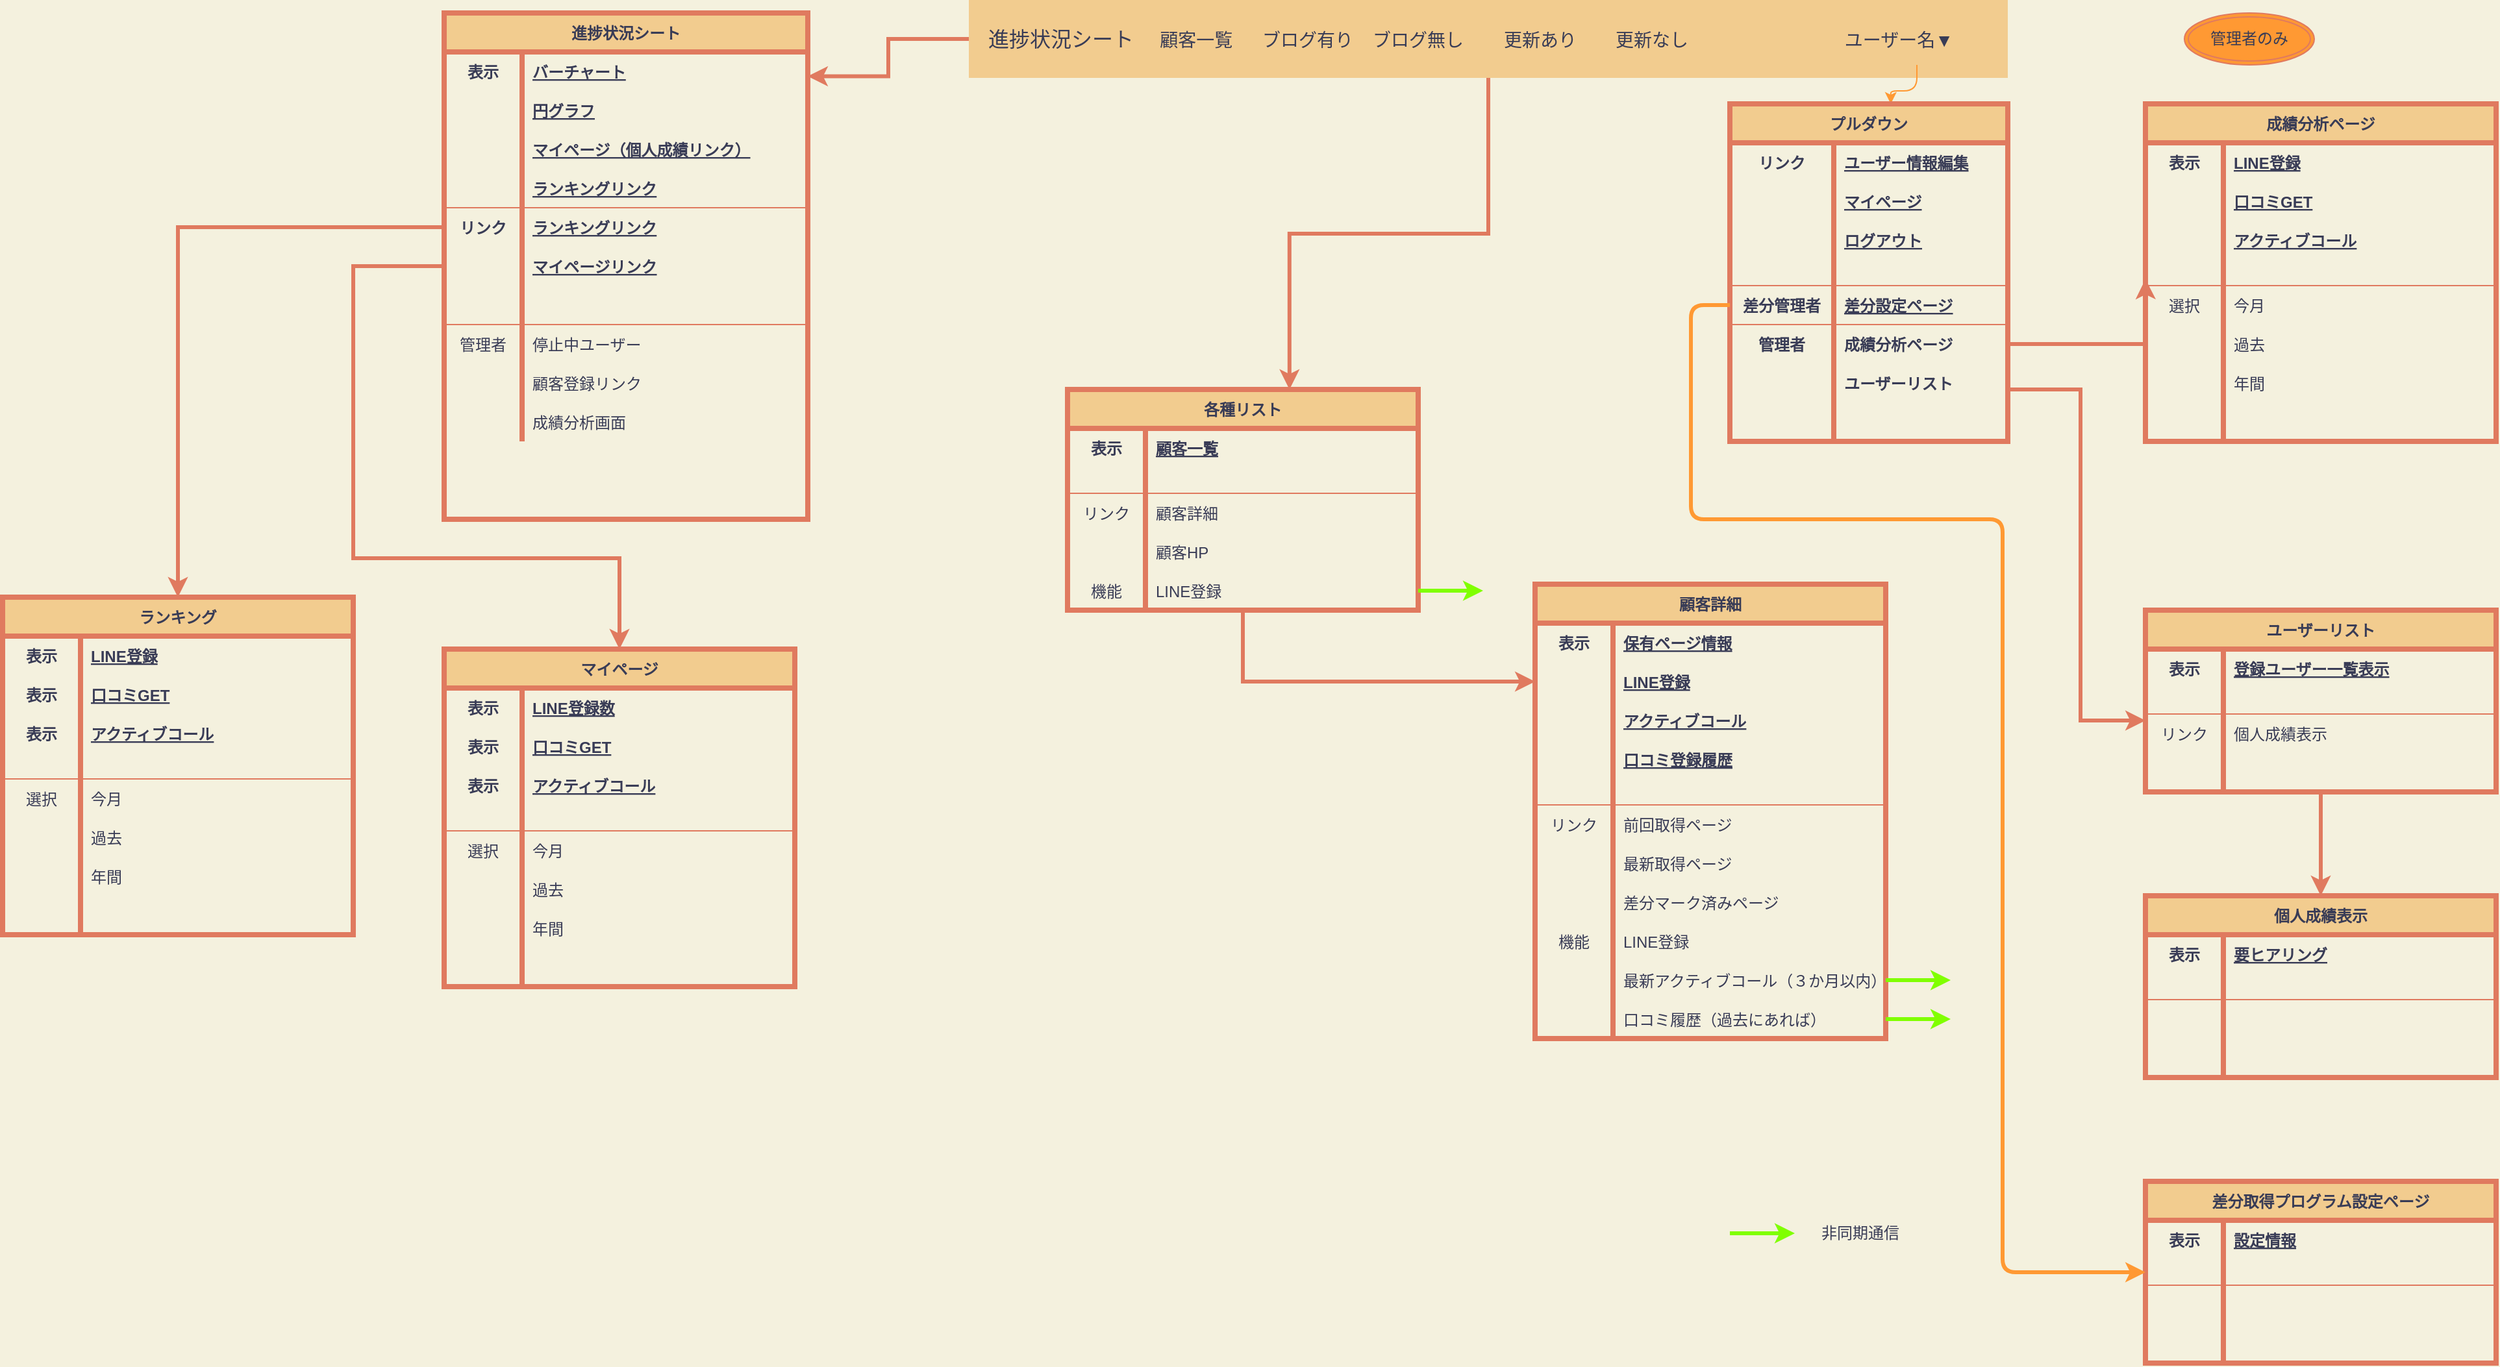 <mxfile>
    <diagram id="Kgm3yA-Q5hi9Wr-u0EnG" name="ページ1">
        <mxGraphModel dx="2474" dy="909" grid="1" gridSize="10" guides="1" tooltips="1" connect="1" arrows="1" fold="1" page="1" pageScale="1" pageWidth="827" pageHeight="1169" background="#F4F1DE" math="0" shadow="0">
            <root>
                <mxCell id="0"/>
                <mxCell id="1" parent="0"/>
                <mxCell id="84" style="edgeStyle=orthogonalEdgeStyle;rounded=0;orthogonalLoop=1;jettySize=auto;html=1;fontColor=#393C56;strokeWidth=3;strokeColor=#E07A5F;entryX=1;entryY=0.125;entryDx=0;entryDy=0;entryPerimeter=0;labelBackgroundColor=#F4F1DE;" edge="1" parent="1" source="25" target="71">
                    <mxGeometry relative="1" as="geometry">
                        <mxPoint x="-50" y="40" as="targetPoint"/>
                    </mxGeometry>
                </mxCell>
                <mxCell id="169" style="edgeStyle=orthogonalEdgeStyle;rounded=0;orthogonalLoop=1;jettySize=auto;html=1;entryX=0.633;entryY=0;entryDx=0;entryDy=0;entryPerimeter=0;fontColor=#393C56;strokeColor=#E07A5F;strokeWidth=3;labelBackgroundColor=#F4F1DE;" edge="1" parent="1" source="25" target="98">
                    <mxGeometry relative="1" as="geometry"/>
                </mxCell>
                <mxCell id="25" value="進捗状況シート" style="html=1;shadow=0;dashed=0;fillColor=#F2CC8F;strokeColor=none;fontSize=16;fontColor=#393C56;align=left;spacing=15;" vertex="1" parent="1">
                    <mxGeometry x="14" y="10" width="800" height="60" as="geometry"/>
                </mxCell>
                <mxCell id="26" value="顧客一覧   " style="fillColor=none;strokeColor=none;fontSize=14;fontColor=#393C56;align=center;" vertex="1" parent="25">
                    <mxGeometry width="70" height="40" relative="1" as="geometry">
                        <mxPoint x="146" y="10" as="offset"/>
                    </mxGeometry>
                </mxCell>
                <mxCell id="27" value="ブログ有り" style="fillColor=none;strokeColor=none;fontSize=14;fontColor=#393C56;align=center;" vertex="1" parent="25">
                    <mxGeometry width="90" height="40" relative="1" as="geometry">
                        <mxPoint x="216" y="10" as="offset"/>
                    </mxGeometry>
                </mxCell>
                <mxCell id="398" style="edgeStyle=orthogonalEdgeStyle;curved=0;rounded=1;sketch=0;orthogonalLoop=1;jettySize=auto;html=1;entryX=0.579;entryY=0;entryDx=0;entryDy=0;entryPerimeter=0;fontColor=#393C56;fillColor=#F2CC8F;strokeColor=#FF9933;" edge="1" parent="25" source="28" target="296">
                    <mxGeometry relative="1" as="geometry"/>
                </mxCell>
                <mxCell id="28" value="ユーザー名▼" style="fillColor=none;strokeColor=none;fontSize=14;fontColor=#393C56;align=right;spacingRight=20;" vertex="1" parent="25">
                    <mxGeometry width="100" height="40" relative="1" as="geometry">
                        <mxPoint x="680" y="10" as="offset"/>
                    </mxGeometry>
                </mxCell>
                <mxCell id="29" value="" style="shape=triangle;direction=south;fillColor=#F2CC8F;strokeColor=none;perimeter=none;fontColor=#393C56;" vertex="1" parent="28">
                    <mxGeometry x="1" y="0.5" width="10" height="5" relative="1" as="geometry">
                        <mxPoint x="-17" y="-2.5" as="offset"/>
                    </mxGeometry>
                </mxCell>
                <mxCell id="30" value="ブログ無し" style="fillColor=none;strokeColor=none;fontSize=14;fontColor=#393C56;align=center;" vertex="1" parent="25">
                    <mxGeometry width="80" height="40" relative="1" as="geometry">
                        <mxPoint x="306" y="10" as="offset"/>
                    </mxGeometry>
                </mxCell>
                <mxCell id="61" value="更新あり" style="fillColor=none;strokeColor=none;fontSize=14;fontColor=#393C56;align=center;" vertex="1" parent="25">
                    <mxGeometry x="400" y="10" width="80" height="40" as="geometry"/>
                </mxCell>
                <mxCell id="62" value="更新なし" style="fillColor=none;strokeColor=none;fontSize=14;fontColor=#393C56;align=center;" vertex="1" parent="1">
                    <mxGeometry x="500" y="20" width="80" height="40" as="geometry"/>
                </mxCell>
                <mxCell id="71" value="進捗状況シート" style="shape=table;startSize=30;container=1;collapsible=1;childLayout=tableLayout;fixedRows=1;rowLines=0;fontStyle=1;align=center;resizeLast=1;fontColor=#393C56;strokeWidth=4;fillColor=#F2CC8F;strokeColor=#E07A5F;" vertex="1" parent="1">
                    <mxGeometry x="-390" y="20" width="280" height="390" as="geometry"/>
                </mxCell>
                <mxCell id="72" value="" style="shape=partialRectangle;collapsible=0;dropTarget=0;pointerEvents=0;fillColor=none;top=0;left=0;bottom=0;right=0;points=[[0,0.5],[1,0.5]];portConstraint=eastwest;strokeColor=#E07A5F;fontColor=#393C56;" vertex="1" parent="71">
                    <mxGeometry y="30" width="280" height="30" as="geometry"/>
                </mxCell>
                <mxCell id="73" value="表示" style="shape=partialRectangle;connectable=0;fillColor=none;top=0;left=0;bottom=0;right=0;fontStyle=1;overflow=hidden;strokeColor=#E07A5F;fontColor=#393C56;" vertex="1" parent="72">
                    <mxGeometry width="60" height="30" as="geometry"/>
                </mxCell>
                <mxCell id="74" value="バーチャート" style="shape=partialRectangle;connectable=0;fillColor=none;top=0;left=0;bottom=0;right=0;align=left;spacingLeft=6;fontStyle=5;overflow=hidden;strokeColor=#E07A5F;fontColor=#393C56;" vertex="1" parent="72">
                    <mxGeometry x="60" width="220" height="30" as="geometry"/>
                </mxCell>
                <mxCell id="75" value="" style="shape=partialRectangle;collapsible=0;dropTarget=0;pointerEvents=0;fillColor=none;top=0;left=0;bottom=1;right=0;points=[[0,0.5],[1,0.5]];portConstraint=eastwest;strokeColor=none;fontColor=#393C56;" vertex="1" parent="71">
                    <mxGeometry y="60" width="280" height="30" as="geometry"/>
                </mxCell>
                <mxCell id="76" value="" style="shape=partialRectangle;connectable=0;fillColor=none;top=0;left=0;bottom=0;right=0;fontStyle=1;overflow=hidden;strokeColor=#E07A5F;fontColor=#393C56;" vertex="1" parent="75">
                    <mxGeometry width="60" height="30" as="geometry"/>
                </mxCell>
                <mxCell id="77" value="円グラフ" style="shape=partialRectangle;connectable=0;fillColor=none;top=0;left=0;bottom=0;right=0;align=left;spacingLeft=6;fontStyle=5;overflow=hidden;strokeColor=#E07A5F;fontColor=#393C56;" vertex="1" parent="75">
                    <mxGeometry x="60" width="220" height="30" as="geometry"/>
                </mxCell>
                <mxCell id="215" value="" style="shape=partialRectangle;collapsible=0;dropTarget=0;pointerEvents=0;fillColor=none;top=0;left=0;bottom=1;right=0;points=[[0,0.5],[1,0.5]];portConstraint=eastwest;strokeColor=none;fontColor=#393C56;" vertex="1" parent="71">
                    <mxGeometry y="90" width="280" height="30" as="geometry"/>
                </mxCell>
                <mxCell id="216" value="" style="shape=partialRectangle;connectable=0;fillColor=none;top=0;left=0;bottom=0;right=0;fontStyle=1;overflow=hidden;strokeColor=#E07A5F;fontColor=#393C56;" vertex="1" parent="215">
                    <mxGeometry width="60" height="30" as="geometry"/>
                </mxCell>
                <mxCell id="217" value="マイページ（個人成績リンク）" style="shape=partialRectangle;connectable=0;fillColor=none;top=0;left=0;bottom=0;right=0;align=left;spacingLeft=6;fontStyle=5;overflow=hidden;strokeColor=#E07A5F;fontColor=#393C56;" vertex="1" parent="215">
                    <mxGeometry x="60" width="220" height="30" as="geometry"/>
                </mxCell>
                <mxCell id="212" value="" style="shape=partialRectangle;collapsible=0;dropTarget=0;pointerEvents=0;fillColor=none;top=0;left=0;bottom=1;right=0;points=[[0,0.5],[1,0.5]];portConstraint=eastwest;strokeColor=#E07A5F;fontColor=#393C56;" vertex="1" parent="71">
                    <mxGeometry y="120" width="280" height="30" as="geometry"/>
                </mxCell>
                <mxCell id="213" value="" style="shape=partialRectangle;connectable=0;fillColor=none;top=0;left=0;bottom=0;right=0;fontStyle=1;overflow=hidden;strokeColor=#E07A5F;fontColor=#393C56;" vertex="1" parent="212">
                    <mxGeometry width="60" height="30" as="geometry"/>
                </mxCell>
                <mxCell id="214" value="ランキングリンク" style="shape=partialRectangle;connectable=0;fillColor=none;top=0;left=0;bottom=0;right=0;align=left;spacingLeft=6;fontStyle=5;overflow=hidden;strokeColor=#E07A5F;fontColor=#393C56;" vertex="1" parent="212">
                    <mxGeometry x="60" width="220" height="30" as="geometry"/>
                </mxCell>
                <mxCell id="224" value="" style="shape=partialRectangle;collapsible=0;dropTarget=0;pointerEvents=0;fillColor=none;top=0;left=0;bottom=1;right=0;points=[[0,0.5],[1,0.5]];portConstraint=eastwest;strokeColor=none;fontColor=#393C56;" vertex="1" parent="71">
                    <mxGeometry y="150" width="280" height="30" as="geometry"/>
                </mxCell>
                <mxCell id="225" value="リンク" style="shape=partialRectangle;connectable=0;fillColor=none;top=0;left=0;bottom=0;right=0;fontStyle=1;overflow=hidden;strokeColor=#E07A5F;fontColor=#393C56;" vertex="1" parent="224">
                    <mxGeometry width="60" height="30" as="geometry"/>
                </mxCell>
                <mxCell id="226" value="ランキングリンク" style="shape=partialRectangle;connectable=0;fillColor=none;top=0;left=0;bottom=0;right=0;align=left;spacingLeft=6;fontStyle=5;overflow=hidden;strokeColor=#E07A5F;fontColor=#393C56;" vertex="1" parent="224">
                    <mxGeometry x="60" width="220" height="30" as="geometry"/>
                </mxCell>
                <mxCell id="227" value="" style="shape=partialRectangle;collapsible=0;dropTarget=0;pointerEvents=0;fillColor=none;top=0;left=0;bottom=1;right=0;points=[[0,0.5],[1,0.5]];portConstraint=eastwest;strokeColor=none;fontColor=#393C56;" vertex="1" parent="71">
                    <mxGeometry y="180" width="280" height="30" as="geometry"/>
                </mxCell>
                <mxCell id="228" value="" style="shape=partialRectangle;connectable=0;fillColor=none;top=0;left=0;bottom=0;right=0;fontStyle=1;overflow=hidden;strokeColor=#E07A5F;fontColor=#393C56;" vertex="1" parent="227">
                    <mxGeometry width="60" height="30" as="geometry"/>
                </mxCell>
                <mxCell id="229" value="マイページリンク" style="shape=partialRectangle;connectable=0;fillColor=none;top=0;left=0;bottom=0;right=0;align=left;spacingLeft=6;fontStyle=5;overflow=hidden;strokeColor=#E07A5F;fontColor=#393C56;" vertex="1" parent="227">
                    <mxGeometry x="60" width="220" height="30" as="geometry"/>
                </mxCell>
                <mxCell id="230" value="" style="shape=partialRectangle;collapsible=0;dropTarget=0;pointerEvents=0;fillColor=none;top=0;left=0;bottom=1;right=0;points=[[0,0.5],[1,0.5]];portConstraint=eastwest;strokeColor=#E07A5F;fontColor=#393C56;" vertex="1" parent="71">
                    <mxGeometry y="210" width="280" height="30" as="geometry"/>
                </mxCell>
                <mxCell id="231" value="" style="shape=partialRectangle;connectable=0;fillColor=none;top=0;left=0;bottom=0;right=0;fontStyle=1;overflow=hidden;strokeColor=#E07A5F;fontColor=#393C56;" vertex="1" parent="230">
                    <mxGeometry width="60" height="30" as="geometry"/>
                </mxCell>
                <mxCell id="232" value="" style="shape=partialRectangle;connectable=0;fillColor=none;top=0;left=0;bottom=0;right=0;align=left;spacingLeft=6;fontStyle=5;overflow=hidden;strokeColor=#E07A5F;fontColor=#393C56;" vertex="1" parent="230">
                    <mxGeometry x="60" width="220" height="30" as="geometry"/>
                </mxCell>
                <mxCell id="78" value="" style="shape=partialRectangle;collapsible=0;dropTarget=0;pointerEvents=0;fillColor=none;top=0;left=0;bottom=0;right=0;points=[[0,0.5],[1,0.5]];portConstraint=eastwest;strokeColor=#E07A5F;fontColor=#393C56;" vertex="1" parent="71">
                    <mxGeometry y="240" width="280" height="30" as="geometry"/>
                </mxCell>
                <mxCell id="79" value="管理者" style="shape=partialRectangle;connectable=0;fillColor=none;top=0;left=0;bottom=0;right=0;editable=1;overflow=hidden;strokeColor=#E07A5F;fontColor=#393C56;" vertex="1" parent="78">
                    <mxGeometry width="60" height="30" as="geometry"/>
                </mxCell>
                <mxCell id="80" value="停止中ユーザー" style="shape=partialRectangle;connectable=0;fillColor=none;top=0;left=0;bottom=0;right=0;align=left;spacingLeft=6;overflow=hidden;strokeColor=#E07A5F;fontColor=#393C56;" vertex="1" parent="78">
                    <mxGeometry x="60" width="220" height="30" as="geometry"/>
                </mxCell>
                <mxCell id="81" value="" style="shape=partialRectangle;collapsible=0;dropTarget=0;pointerEvents=0;fillColor=none;top=0;left=0;bottom=0;right=0;points=[[0,0.5],[1,0.5]];portConstraint=eastwest;strokeColor=#E07A5F;fontColor=#393C56;" vertex="1" parent="71">
                    <mxGeometry y="270" width="280" height="30" as="geometry"/>
                </mxCell>
                <mxCell id="82" value="" style="shape=partialRectangle;connectable=0;fillColor=none;top=0;left=0;bottom=0;right=0;editable=1;overflow=hidden;strokeColor=#E07A5F;fontColor=#393C56;" vertex="1" parent="81">
                    <mxGeometry width="60" height="30" as="geometry"/>
                </mxCell>
                <mxCell id="83" value="顧客登録リンク" style="shape=partialRectangle;connectable=0;fillColor=none;top=0;left=0;bottom=0;right=0;align=left;spacingLeft=6;overflow=hidden;strokeColor=#E07A5F;fontColor=#393C56;" vertex="1" parent="81">
                    <mxGeometry x="60" width="220" height="30" as="geometry"/>
                </mxCell>
                <mxCell id="324" value="" style="shape=partialRectangle;collapsible=0;dropTarget=0;pointerEvents=0;fillColor=none;top=0;left=0;bottom=0;right=0;points=[[0,0.5],[1,0.5]];portConstraint=eastwest;strokeColor=#E07A5F;fontColor=#393C56;" vertex="1" parent="71">
                    <mxGeometry y="300" width="280" height="30" as="geometry"/>
                </mxCell>
                <mxCell id="325" value="" style="shape=partialRectangle;connectable=0;fillColor=none;top=0;left=0;bottom=0;right=0;editable=1;overflow=hidden;strokeColor=#E07A5F;fontColor=#393C56;" vertex="1" parent="324">
                    <mxGeometry width="60" height="30" as="geometry"/>
                </mxCell>
                <mxCell id="326" value="成績分析画面" style="shape=partialRectangle;connectable=0;fillColor=none;top=0;left=0;bottom=0;right=0;align=left;spacingLeft=6;overflow=hidden;strokeColor=#E07A5F;fontColor=#393C56;" vertex="1" parent="324">
                    <mxGeometry x="60" width="220" height="30" as="geometry"/>
                </mxCell>
                <mxCell id="295" style="edgeStyle=orthogonalEdgeStyle;rounded=0;orthogonalLoop=1;jettySize=auto;html=1;fontColor=#393C56;startArrow=none;startFill=0;strokeColor=#E07A5F;strokeWidth=3;labelBackgroundColor=#F4F1DE;" edge="1" parent="1" source="98" target="130">
                    <mxGeometry relative="1" as="geometry"/>
                </mxCell>
                <mxCell id="98" value="各種リスト" style="shape=table;startSize=30;container=1;collapsible=1;childLayout=tableLayout;fixedRows=1;rowLines=0;fontStyle=1;align=center;resizeLast=1;fontColor=#393C56;strokeWidth=4;fillColor=#F2CC8F;strokeColor=#E07A5F;swimlaneFillColor=none;" vertex="1" parent="1">
                    <mxGeometry x="90" y="310" width="270" height="170" as="geometry"/>
                </mxCell>
                <mxCell id="99" value="" style="shape=partialRectangle;collapsible=0;dropTarget=0;pointerEvents=0;fillColor=none;top=0;left=0;bottom=0;right=0;points=[[0,0.5],[1,0.5]];portConstraint=eastwest;strokeColor=#E07A5F;fontColor=#393C56;" vertex="1" parent="98">
                    <mxGeometry y="30" width="270" height="30" as="geometry"/>
                </mxCell>
                <mxCell id="100" value="表示" style="shape=partialRectangle;connectable=0;fillColor=none;top=0;left=0;bottom=0;right=0;fontStyle=1;overflow=hidden;strokeColor=#E07A5F;fontColor=#393C56;" vertex="1" parent="99">
                    <mxGeometry width="60" height="30" as="geometry"/>
                </mxCell>
                <mxCell id="101" value="顧客一覧" style="shape=partialRectangle;connectable=0;fillColor=none;top=0;left=0;bottom=0;right=0;align=left;spacingLeft=6;fontStyle=5;overflow=hidden;strokeColor=#E07A5F;fontColor=#393C56;" vertex="1" parent="99">
                    <mxGeometry x="60" width="210" height="30" as="geometry"/>
                </mxCell>
                <mxCell id="102" value="" style="shape=partialRectangle;collapsible=0;dropTarget=0;pointerEvents=0;fillColor=none;top=0;left=0;bottom=1;right=0;points=[[0,0.5],[1,0.5]];portConstraint=eastwest;strokeColor=#E07A5F;fontColor=#393C56;" vertex="1" parent="98">
                    <mxGeometry y="60" width="270" height="20" as="geometry"/>
                </mxCell>
                <mxCell id="103" value="" style="shape=partialRectangle;connectable=0;fillColor=none;top=0;left=0;bottom=0;right=0;fontStyle=1;overflow=hidden;strokeColor=#E07A5F;fontColor=#393C56;" vertex="1" parent="102">
                    <mxGeometry width="60" height="20" as="geometry"/>
                </mxCell>
                <mxCell id="104" value="" style="shape=partialRectangle;connectable=0;fillColor=none;top=0;left=0;bottom=0;right=0;align=left;spacingLeft=6;fontStyle=5;overflow=hidden;strokeColor=#E07A5F;fontColor=#393C56;" vertex="1" parent="102">
                    <mxGeometry x="60" width="210" height="20" as="geometry"/>
                </mxCell>
                <mxCell id="105" value="" style="shape=partialRectangle;collapsible=0;dropTarget=0;pointerEvents=0;fillColor=none;top=0;left=0;bottom=0;right=0;points=[[0,0.5],[1,0.5]];portConstraint=eastwest;strokeColor=#E07A5F;fontColor=#393C56;" vertex="1" parent="98">
                    <mxGeometry y="80" width="270" height="30" as="geometry"/>
                </mxCell>
                <mxCell id="106" value="リンク" style="shape=partialRectangle;connectable=0;fillColor=none;top=0;left=0;bottom=0;right=0;editable=1;overflow=hidden;strokeColor=#E07A5F;fontColor=#393C56;" vertex="1" parent="105">
                    <mxGeometry width="60" height="30" as="geometry"/>
                </mxCell>
                <mxCell id="107" value="顧客詳細" style="shape=partialRectangle;connectable=0;fillColor=none;top=0;left=0;bottom=0;right=0;align=left;spacingLeft=6;overflow=hidden;strokeColor=#E07A5F;fontColor=#393C56;" vertex="1" parent="105">
                    <mxGeometry x="60" width="210" height="30" as="geometry"/>
                </mxCell>
                <mxCell id="111" value="" style="shape=partialRectangle;collapsible=0;dropTarget=0;pointerEvents=0;fillColor=none;top=0;left=0;bottom=0;right=0;points=[[0,0.5],[1,0.5]];portConstraint=eastwest;strokeColor=#E07A5F;fontColor=#393C56;" vertex="1" parent="98">
                    <mxGeometry y="110" width="270" height="30" as="geometry"/>
                </mxCell>
                <mxCell id="112" value="" style="shape=partialRectangle;connectable=0;fillColor=none;top=0;left=0;bottom=0;right=0;editable=1;overflow=hidden;strokeColor=#E07A5F;fontColor=#393C56;" vertex="1" parent="111">
                    <mxGeometry width="60" height="30" as="geometry"/>
                </mxCell>
                <mxCell id="113" value="顧客HP" style="shape=partialRectangle;connectable=0;fillColor=none;top=0;left=0;bottom=0;right=0;align=left;spacingLeft=6;overflow=hidden;strokeColor=#E07A5F;fontColor=#393C56;" vertex="1" parent="111">
                    <mxGeometry x="60" width="210" height="30" as="geometry"/>
                </mxCell>
                <mxCell id="108" value="" style="shape=partialRectangle;collapsible=0;dropTarget=0;pointerEvents=0;fillColor=none;top=0;left=0;bottom=0;right=0;points=[[0,0.5],[1,0.5]];portConstraint=eastwest;strokeColor=#E07A5F;fontColor=#393C56;" vertex="1" parent="98">
                    <mxGeometry y="140" width="270" height="30" as="geometry"/>
                </mxCell>
                <mxCell id="109" value="機能" style="shape=partialRectangle;connectable=0;fillColor=none;top=0;left=0;bottom=0;right=0;editable=1;overflow=hidden;strokeColor=#E07A5F;fontColor=#393C56;" vertex="1" parent="108">
                    <mxGeometry width="60" height="30" as="geometry"/>
                </mxCell>
                <mxCell id="110" value="LINE登録" style="shape=partialRectangle;connectable=0;fillColor=none;top=0;left=0;bottom=0;right=0;align=left;spacingLeft=6;overflow=hidden;strokeColor=#E07A5F;fontColor=#393C56;" vertex="1" parent="108">
                    <mxGeometry x="60" width="210" height="30" as="geometry"/>
                </mxCell>
                <mxCell id="114" value="顧客詳細" style="shape=table;startSize=30;container=1;collapsible=1;childLayout=tableLayout;fixedRows=1;rowLines=0;fontStyle=1;align=center;resizeLast=1;fontColor=#393C56;strokeWidth=4;fillColor=#F2CC8F;strokeColor=#E07A5F;swimlaneFillColor=none;" vertex="1" parent="1">
                    <mxGeometry x="450" y="460" width="270" height="350" as="geometry"/>
                </mxCell>
                <mxCell id="115" value="" style="shape=partialRectangle;collapsible=0;dropTarget=0;pointerEvents=0;fillColor=none;top=0;left=0;bottom=0;right=0;points=[[0,0.5],[1,0.5]];portConstraint=eastwest;strokeColor=#E07A5F;fontColor=#393C56;" vertex="1" parent="114">
                    <mxGeometry y="30" width="270" height="30" as="geometry"/>
                </mxCell>
                <mxCell id="116" value="表示" style="shape=partialRectangle;connectable=0;fillColor=none;top=0;left=0;bottom=0;right=0;fontStyle=1;overflow=hidden;strokeColor=#E07A5F;fontColor=#393C56;" vertex="1" parent="115">
                    <mxGeometry width="60" height="30" as="geometry"/>
                </mxCell>
                <mxCell id="117" value="保有ページ情報" style="shape=partialRectangle;connectable=0;fillColor=none;top=0;left=0;bottom=0;right=0;align=left;spacingLeft=6;fontStyle=5;overflow=hidden;strokeColor=#E07A5F;fontColor=#393C56;" vertex="1" parent="115">
                    <mxGeometry x="60" width="210" height="30" as="geometry"/>
                </mxCell>
                <mxCell id="130" value="" style="shape=partialRectangle;collapsible=0;dropTarget=0;pointerEvents=0;fillColor=none;top=0;left=0;bottom=0;right=0;points=[[0,0.5],[1,0.5]];portConstraint=eastwest;strokeColor=#E07A5F;fontColor=#393C56;" vertex="1" parent="114">
                    <mxGeometry y="60" width="270" height="30" as="geometry"/>
                </mxCell>
                <mxCell id="131" value="" style="shape=partialRectangle;connectable=0;fillColor=none;top=0;left=0;bottom=0;right=0;fontStyle=1;overflow=hidden;strokeColor=#E07A5F;fontColor=#393C56;" vertex="1" parent="130">
                    <mxGeometry width="60" height="30" as="geometry"/>
                </mxCell>
                <mxCell id="132" value="LINE登録" style="shape=partialRectangle;connectable=0;fillColor=none;top=0;left=0;bottom=0;right=0;align=left;spacingLeft=6;fontStyle=5;overflow=hidden;strokeColor=#E07A5F;fontColor=#393C56;" vertex="1" parent="130">
                    <mxGeometry x="60" width="210" height="30" as="geometry"/>
                </mxCell>
                <mxCell id="133" value="" style="shape=partialRectangle;collapsible=0;dropTarget=0;pointerEvents=0;fillColor=none;top=0;left=0;bottom=0;right=0;points=[[0,0.5],[1,0.5]];portConstraint=eastwest;strokeColor=#E07A5F;fontColor=#393C56;" vertex="1" parent="114">
                    <mxGeometry y="90" width="270" height="30" as="geometry"/>
                </mxCell>
                <mxCell id="134" value="" style="shape=partialRectangle;connectable=0;fillColor=none;top=0;left=0;bottom=0;right=0;fontStyle=1;overflow=hidden;strokeColor=#E07A5F;fontColor=#393C56;" vertex="1" parent="133">
                    <mxGeometry width="60" height="30" as="geometry"/>
                </mxCell>
                <mxCell id="135" value="アクティブコール" style="shape=partialRectangle;connectable=0;fillColor=none;top=0;left=0;bottom=0;right=0;align=left;spacingLeft=6;fontStyle=5;overflow=hidden;strokeColor=#E07A5F;fontColor=#393C56;" vertex="1" parent="133">
                    <mxGeometry x="60" width="210" height="30" as="geometry"/>
                </mxCell>
                <mxCell id="139" value="" style="shape=partialRectangle;collapsible=0;dropTarget=0;pointerEvents=0;fillColor=none;top=0;left=0;bottom=0;right=0;points=[[0,0.5],[1,0.5]];portConstraint=eastwest;strokeColor=#E07A5F;fontColor=#393C56;" vertex="1" parent="114">
                    <mxGeometry y="120" width="270" height="30" as="geometry"/>
                </mxCell>
                <mxCell id="140" value="" style="shape=partialRectangle;connectable=0;fillColor=none;top=0;left=0;bottom=0;right=0;fontStyle=1;overflow=hidden;strokeColor=#E07A5F;fontColor=#393C56;" vertex="1" parent="139">
                    <mxGeometry width="60" height="30" as="geometry"/>
                </mxCell>
                <mxCell id="141" value="口コミ登録履歴" style="shape=partialRectangle;connectable=0;fillColor=none;top=0;left=0;bottom=0;right=0;align=left;spacingLeft=6;fontStyle=5;overflow=hidden;strokeColor=#E07A5F;fontColor=#393C56;" vertex="1" parent="139">
                    <mxGeometry x="60" width="210" height="30" as="geometry"/>
                </mxCell>
                <mxCell id="118" value="" style="shape=partialRectangle;collapsible=0;dropTarget=0;pointerEvents=0;fillColor=none;top=0;left=0;bottom=1;right=0;points=[[0,0.5],[1,0.5]];portConstraint=eastwest;strokeColor=#E07A5F;fontColor=#393C56;" vertex="1" parent="114">
                    <mxGeometry y="150" width="270" height="20" as="geometry"/>
                </mxCell>
                <mxCell id="119" value="" style="shape=partialRectangle;connectable=0;fillColor=none;top=0;left=0;bottom=0;right=0;fontStyle=1;overflow=hidden;strokeColor=#E07A5F;fontColor=#393C56;" vertex="1" parent="118">
                    <mxGeometry width="60" height="20" as="geometry"/>
                </mxCell>
                <mxCell id="120" value="" style="shape=partialRectangle;connectable=0;fillColor=none;top=0;left=0;bottom=0;right=0;align=left;spacingLeft=6;fontStyle=5;overflow=hidden;strokeColor=#E07A5F;fontColor=#393C56;" vertex="1" parent="118">
                    <mxGeometry x="60" width="210" height="20" as="geometry"/>
                </mxCell>
                <mxCell id="121" value="" style="shape=partialRectangle;collapsible=0;dropTarget=0;pointerEvents=0;fillColor=none;top=0;left=0;bottom=0;right=0;points=[[0,0.5],[1,0.5]];portConstraint=eastwest;strokeColor=#E07A5F;fontColor=#393C56;" vertex="1" parent="114">
                    <mxGeometry y="170" width="270" height="30" as="geometry"/>
                </mxCell>
                <mxCell id="122" value="リンク" style="shape=partialRectangle;connectable=0;fillColor=none;top=0;left=0;bottom=0;right=0;editable=1;overflow=hidden;strokeColor=#E07A5F;fontColor=#393C56;" vertex="1" parent="121">
                    <mxGeometry width="60" height="30" as="geometry"/>
                </mxCell>
                <mxCell id="123" value="前回取得ページ" style="shape=partialRectangle;connectable=0;fillColor=none;top=0;left=0;bottom=0;right=0;align=left;spacingLeft=6;overflow=hidden;strokeColor=#E07A5F;fontColor=#393C56;" vertex="1" parent="121">
                    <mxGeometry x="60" width="210" height="30" as="geometry"/>
                </mxCell>
                <mxCell id="142" value="" style="shape=partialRectangle;collapsible=0;dropTarget=0;pointerEvents=0;fillColor=none;top=0;left=0;bottom=0;right=0;points=[[0,0.5],[1,0.5]];portConstraint=eastwest;strokeColor=#E07A5F;fontColor=#393C56;" vertex="1" parent="114">
                    <mxGeometry y="200" width="270" height="30" as="geometry"/>
                </mxCell>
                <mxCell id="143" value="" style="shape=partialRectangle;connectable=0;fillColor=none;top=0;left=0;bottom=0;right=0;editable=1;overflow=hidden;strokeColor=#E07A5F;fontColor=#393C56;" vertex="1" parent="142">
                    <mxGeometry width="60" height="30" as="geometry"/>
                </mxCell>
                <mxCell id="144" value="最新取得ページ" style="shape=partialRectangle;connectable=0;fillColor=none;top=0;left=0;bottom=0;right=0;align=left;spacingLeft=6;overflow=hidden;strokeColor=#E07A5F;fontColor=#393C56;" vertex="1" parent="142">
                    <mxGeometry x="60" width="210" height="30" as="geometry"/>
                </mxCell>
                <mxCell id="145" value="" style="shape=partialRectangle;collapsible=0;dropTarget=0;pointerEvents=0;fillColor=none;top=0;left=0;bottom=0;right=0;points=[[0,0.5],[1,0.5]];portConstraint=eastwest;strokeColor=#E07A5F;fontColor=#393C56;" vertex="1" parent="114">
                    <mxGeometry y="230" width="270" height="30" as="geometry"/>
                </mxCell>
                <mxCell id="146" value="" style="shape=partialRectangle;connectable=0;fillColor=none;top=0;left=0;bottom=0;right=0;editable=1;overflow=hidden;strokeColor=#E07A5F;fontColor=#393C56;" vertex="1" parent="145">
                    <mxGeometry width="60" height="30" as="geometry"/>
                </mxCell>
                <mxCell id="147" value="差分マーク済みページ" style="shape=partialRectangle;connectable=0;fillColor=none;top=0;left=0;bottom=0;right=0;align=left;spacingLeft=6;overflow=hidden;strokeColor=#E07A5F;fontColor=#393C56;" vertex="1" parent="145">
                    <mxGeometry x="60" width="210" height="30" as="geometry"/>
                </mxCell>
                <mxCell id="124" value="" style="shape=partialRectangle;collapsible=0;dropTarget=0;pointerEvents=0;fillColor=none;top=0;left=0;bottom=0;right=0;points=[[0,0.5],[1,0.5]];portConstraint=eastwest;strokeColor=#E07A5F;fontColor=#393C56;" vertex="1" parent="114">
                    <mxGeometry y="260" width="270" height="30" as="geometry"/>
                </mxCell>
                <mxCell id="125" value="機能" style="shape=partialRectangle;connectable=0;fillColor=none;top=0;left=0;bottom=0;right=0;editable=1;overflow=hidden;strokeColor=#E07A5F;fontColor=#393C56;" vertex="1" parent="124">
                    <mxGeometry width="60" height="30" as="geometry"/>
                </mxCell>
                <mxCell id="126" value="LINE登録" style="shape=partialRectangle;connectable=0;fillColor=none;top=0;left=0;bottom=0;right=0;align=left;spacingLeft=6;overflow=hidden;strokeColor=#E07A5F;fontColor=#393C56;" vertex="1" parent="124">
                    <mxGeometry x="60" width="210" height="30" as="geometry"/>
                </mxCell>
                <mxCell id="127" value="" style="shape=partialRectangle;collapsible=0;dropTarget=0;pointerEvents=0;fillColor=none;top=0;left=0;bottom=0;right=0;points=[[0,0.5],[1,0.5]];portConstraint=eastwest;strokeColor=#E07A5F;fontColor=#393C56;" vertex="1" parent="114">
                    <mxGeometry y="290" width="270" height="30" as="geometry"/>
                </mxCell>
                <mxCell id="128" value="" style="shape=partialRectangle;connectable=0;fillColor=none;top=0;left=0;bottom=0;right=0;editable=1;overflow=hidden;strokeColor=#E07A5F;fontColor=#393C56;" vertex="1" parent="127">
                    <mxGeometry width="60" height="30" as="geometry"/>
                </mxCell>
                <mxCell id="129" value="最新アクティブコール（３か月以内）" style="shape=partialRectangle;connectable=0;fillColor=none;top=0;left=0;bottom=0;right=0;align=left;spacingLeft=6;overflow=hidden;strokeColor=#E07A5F;fontColor=#393C56;" vertex="1" parent="127">
                    <mxGeometry x="60" width="210" height="30" as="geometry"/>
                </mxCell>
                <mxCell id="151" value="" style="shape=partialRectangle;collapsible=0;dropTarget=0;pointerEvents=0;fillColor=none;top=0;left=0;bottom=0;right=0;points=[[0,0.5],[1,0.5]];portConstraint=eastwest;strokeColor=#E07A5F;fontColor=#393C56;" vertex="1" parent="114">
                    <mxGeometry y="320" width="270" height="30" as="geometry"/>
                </mxCell>
                <mxCell id="152" value="" style="shape=partialRectangle;connectable=0;fillColor=none;top=0;left=0;bottom=0;right=0;editable=1;overflow=hidden;strokeColor=#E07A5F;fontColor=#393C56;" vertex="1" parent="151">
                    <mxGeometry width="60" height="30" as="geometry"/>
                </mxCell>
                <mxCell id="153" value="口コミ履歴（過去にあれば）" style="shape=partialRectangle;connectable=0;fillColor=none;top=0;left=0;bottom=0;right=0;align=left;spacingLeft=6;overflow=hidden;strokeColor=#E07A5F;fontColor=#393C56;" vertex="1" parent="151">
                    <mxGeometry x="60" width="210" height="30" as="geometry"/>
                </mxCell>
                <mxCell id="233" value="ランキング" style="shape=table;startSize=30;container=1;collapsible=1;childLayout=tableLayout;fixedRows=1;rowLines=0;fontStyle=1;align=center;resizeLast=1;fontColor=#393C56;strokeWidth=4;fillColor=#F2CC8F;strokeColor=#E07A5F;swimlaneFillColor=none;" vertex="1" parent="1">
                    <mxGeometry x="-730" y="470" width="270" height="260" as="geometry"/>
                </mxCell>
                <mxCell id="234" value="" style="shape=partialRectangle;collapsible=0;dropTarget=0;pointerEvents=0;fillColor=none;top=0;left=0;bottom=0;right=0;points=[[0,0.5],[1,0.5]];portConstraint=eastwest;strokeColor=#E07A5F;fontColor=#393C56;" vertex="1" parent="233">
                    <mxGeometry y="30" width="270" height="30" as="geometry"/>
                </mxCell>
                <mxCell id="235" value="表示" style="shape=partialRectangle;connectable=0;fillColor=none;top=0;left=0;bottom=0;right=0;fontStyle=1;overflow=hidden;strokeColor=#E07A5F;fontColor=#393C56;" vertex="1" parent="234">
                    <mxGeometry width="60" height="30" as="geometry"/>
                </mxCell>
                <mxCell id="236" value="LINE登録" style="shape=partialRectangle;connectable=0;fillColor=none;top=0;left=0;bottom=0;right=0;align=left;spacingLeft=6;fontStyle=5;overflow=hidden;strokeColor=#E07A5F;fontColor=#393C56;" vertex="1" parent="234">
                    <mxGeometry x="60" width="210" height="30" as="geometry"/>
                </mxCell>
                <mxCell id="255" value="" style="shape=partialRectangle;collapsible=0;dropTarget=0;pointerEvents=0;fillColor=none;top=0;left=0;bottom=0;right=0;points=[[0,0.5],[1,0.5]];portConstraint=eastwest;strokeColor=#E07A5F;fontColor=#393C56;" vertex="1" parent="233">
                    <mxGeometry y="60" width="270" height="30" as="geometry"/>
                </mxCell>
                <mxCell id="256" value="表示" style="shape=partialRectangle;connectable=0;fillColor=none;top=0;left=0;bottom=0;right=0;fontStyle=1;overflow=hidden;strokeColor=#E07A5F;fontColor=#393C56;" vertex="1" parent="255">
                    <mxGeometry width="60" height="30" as="geometry"/>
                </mxCell>
                <mxCell id="257" value="口コミGET" style="shape=partialRectangle;connectable=0;fillColor=none;top=0;left=0;bottom=0;right=0;align=left;spacingLeft=6;fontStyle=5;overflow=hidden;strokeColor=#E07A5F;fontColor=#393C56;" vertex="1" parent="255">
                    <mxGeometry x="60" width="210" height="30" as="geometry"/>
                </mxCell>
                <mxCell id="249" value="" style="shape=partialRectangle;collapsible=0;dropTarget=0;pointerEvents=0;fillColor=none;top=0;left=0;bottom=0;right=0;points=[[0,0.5],[1,0.5]];portConstraint=eastwest;strokeColor=#E07A5F;fontColor=#393C56;" vertex="1" parent="233">
                    <mxGeometry y="90" width="270" height="30" as="geometry"/>
                </mxCell>
                <mxCell id="250" value="表示" style="shape=partialRectangle;connectable=0;fillColor=none;top=0;left=0;bottom=0;right=0;fontStyle=1;overflow=hidden;strokeColor=#E07A5F;fontColor=#393C56;" vertex="1" parent="249">
                    <mxGeometry width="60" height="30" as="geometry"/>
                </mxCell>
                <mxCell id="251" value="アクティブコール" style="shape=partialRectangle;connectable=0;fillColor=none;top=0;left=0;bottom=0;right=0;align=left;spacingLeft=6;fontStyle=5;overflow=hidden;strokeColor=#E07A5F;fontColor=#393C56;" vertex="1" parent="249">
                    <mxGeometry x="60" width="210" height="30" as="geometry"/>
                </mxCell>
                <mxCell id="237" value="" style="shape=partialRectangle;collapsible=0;dropTarget=0;pointerEvents=0;fillColor=none;top=0;left=0;bottom=1;right=0;points=[[0,0.5],[1,0.5]];portConstraint=eastwest;strokeColor=#E07A5F;fontColor=#393C56;" vertex="1" parent="233">
                    <mxGeometry y="120" width="270" height="20" as="geometry"/>
                </mxCell>
                <mxCell id="238" value="" style="shape=partialRectangle;connectable=0;fillColor=none;top=0;left=0;bottom=0;right=0;fontStyle=1;overflow=hidden;strokeColor=#E07A5F;fontColor=#393C56;" vertex="1" parent="237">
                    <mxGeometry width="60" height="20" as="geometry"/>
                </mxCell>
                <mxCell id="239" value="" style="shape=partialRectangle;connectable=0;fillColor=none;top=0;left=0;bottom=0;right=0;align=left;spacingLeft=6;fontStyle=5;overflow=hidden;strokeColor=#E07A5F;fontColor=#393C56;" vertex="1" parent="237">
                    <mxGeometry x="60" width="210" height="20" as="geometry"/>
                </mxCell>
                <mxCell id="240" value="" style="shape=partialRectangle;collapsible=0;dropTarget=0;pointerEvents=0;fillColor=none;top=0;left=0;bottom=0;right=0;points=[[0,0.5],[1,0.5]];portConstraint=eastwest;strokeColor=#E07A5F;fontColor=#393C56;" vertex="1" parent="233">
                    <mxGeometry y="140" width="270" height="30" as="geometry"/>
                </mxCell>
                <mxCell id="241" value="選択" style="shape=partialRectangle;connectable=0;fillColor=none;top=0;left=0;bottom=0;right=0;editable=1;overflow=hidden;strokeColor=#E07A5F;fontColor=#393C56;" vertex="1" parent="240">
                    <mxGeometry width="60" height="30" as="geometry"/>
                </mxCell>
                <mxCell id="242" value="今月" style="shape=partialRectangle;connectable=0;fillColor=none;top=0;left=0;bottom=0;right=0;align=left;spacingLeft=6;overflow=hidden;strokeColor=#E07A5F;fontColor=#393C56;" vertex="1" parent="240">
                    <mxGeometry x="60" width="210" height="30" as="geometry"/>
                </mxCell>
                <mxCell id="289" value="" style="shape=partialRectangle;collapsible=0;dropTarget=0;pointerEvents=0;fillColor=none;top=0;left=0;bottom=0;right=0;points=[[0,0.5],[1,0.5]];portConstraint=eastwest;strokeColor=#E07A5F;fontColor=#393C56;" vertex="1" parent="233">
                    <mxGeometry y="170" width="270" height="30" as="geometry"/>
                </mxCell>
                <mxCell id="290" value="" style="shape=partialRectangle;connectable=0;fillColor=none;top=0;left=0;bottom=0;right=0;editable=1;overflow=hidden;strokeColor=#E07A5F;fontColor=#393C56;" vertex="1" parent="289">
                    <mxGeometry width="60" height="30" as="geometry"/>
                </mxCell>
                <mxCell id="291" value="過去" style="shape=partialRectangle;connectable=0;fillColor=none;top=0;left=0;bottom=0;right=0;align=left;spacingLeft=6;overflow=hidden;strokeColor=#E07A5F;fontColor=#393C56;" vertex="1" parent="289">
                    <mxGeometry x="60" width="210" height="30" as="geometry"/>
                </mxCell>
                <mxCell id="243" value="" style="shape=partialRectangle;collapsible=0;dropTarget=0;pointerEvents=0;fillColor=none;top=0;left=0;bottom=0;right=0;points=[[0,0.5],[1,0.5]];portConstraint=eastwest;strokeColor=#E07A5F;fontColor=#393C56;" vertex="1" parent="233">
                    <mxGeometry y="200" width="270" height="30" as="geometry"/>
                </mxCell>
                <mxCell id="244" value="" style="shape=partialRectangle;connectable=0;fillColor=none;top=0;left=0;bottom=0;right=0;editable=1;overflow=hidden;strokeColor=#E07A5F;fontColor=#393C56;" vertex="1" parent="243">
                    <mxGeometry width="60" height="30" as="geometry"/>
                </mxCell>
                <mxCell id="245" value="年間" style="shape=partialRectangle;connectable=0;fillColor=none;top=0;left=0;bottom=0;right=0;align=left;spacingLeft=6;overflow=hidden;strokeColor=#E07A5F;fontColor=#393C56;" vertex="1" parent="243">
                    <mxGeometry x="60" width="210" height="30" as="geometry"/>
                </mxCell>
                <mxCell id="246" value="" style="shape=partialRectangle;collapsible=0;dropTarget=0;pointerEvents=0;fillColor=none;top=0;left=0;bottom=0;right=0;points=[[0,0.5],[1,0.5]];portConstraint=eastwest;strokeColor=#E07A5F;fontColor=#393C56;" vertex="1" parent="233">
                    <mxGeometry y="230" width="270" height="30" as="geometry"/>
                </mxCell>
                <mxCell id="247" value="" style="shape=partialRectangle;connectable=0;fillColor=none;top=0;left=0;bottom=0;right=0;editable=1;overflow=hidden;strokeColor=#E07A5F;fontColor=#393C56;" vertex="1" parent="246">
                    <mxGeometry width="60" height="30" as="geometry"/>
                </mxCell>
                <mxCell id="248" value="" style="shape=partialRectangle;connectable=0;fillColor=none;top=0;left=0;bottom=0;right=0;align=left;spacingLeft=6;overflow=hidden;strokeColor=#E07A5F;fontColor=#393C56;" vertex="1" parent="246">
                    <mxGeometry x="60" width="210" height="30" as="geometry"/>
                </mxCell>
                <mxCell id="260" style="edgeStyle=orthogonalEdgeStyle;rounded=0;orthogonalLoop=1;jettySize=auto;html=1;fontColor=#393C56;startArrow=none;startFill=0;strokeColor=#E07A5F;strokeWidth=3;labelBackgroundColor=#F4F1DE;" edge="1" parent="1" source="224" target="233">
                    <mxGeometry relative="1" as="geometry"/>
                </mxCell>
                <mxCell id="261" value="マイページ" style="shape=table;startSize=30;container=1;collapsible=1;childLayout=tableLayout;fixedRows=1;rowLines=0;fontStyle=1;align=center;resizeLast=1;fontColor=#393C56;strokeWidth=4;fillColor=#F2CC8F;strokeColor=#E07A5F;swimlaneFillColor=none;" vertex="1" parent="1">
                    <mxGeometry x="-390" y="510" width="270" height="260" as="geometry"/>
                </mxCell>
                <mxCell id="262" value="" style="shape=partialRectangle;collapsible=0;dropTarget=0;pointerEvents=0;fillColor=none;top=0;left=0;bottom=0;right=0;points=[[0,0.5],[1,0.5]];portConstraint=eastwest;strokeColor=#E07A5F;fontColor=#393C56;" vertex="1" parent="261">
                    <mxGeometry y="30" width="270" height="30" as="geometry"/>
                </mxCell>
                <mxCell id="263" value="表示" style="shape=partialRectangle;connectable=0;fillColor=none;top=0;left=0;bottom=0;right=0;fontStyle=1;overflow=hidden;strokeColor=#E07A5F;fontColor=#393C56;" vertex="1" parent="262">
                    <mxGeometry width="60" height="30" as="geometry"/>
                </mxCell>
                <mxCell id="264" value="LINE登録数" style="shape=partialRectangle;connectable=0;fillColor=none;top=0;left=0;bottom=0;right=0;align=left;spacingLeft=6;fontStyle=5;overflow=hidden;strokeColor=#E07A5F;fontColor=#393C56;" vertex="1" parent="262">
                    <mxGeometry x="60" width="210" height="30" as="geometry"/>
                </mxCell>
                <mxCell id="265" value="" style="shape=partialRectangle;collapsible=0;dropTarget=0;pointerEvents=0;fillColor=none;top=0;left=0;bottom=0;right=0;points=[[0,0.5],[1,0.5]];portConstraint=eastwest;strokeColor=#E07A5F;fontColor=#393C56;" vertex="1" parent="261">
                    <mxGeometry y="60" width="270" height="30" as="geometry"/>
                </mxCell>
                <mxCell id="266" value="表示" style="shape=partialRectangle;connectable=0;fillColor=none;top=0;left=0;bottom=0;right=0;fontStyle=1;overflow=hidden;strokeColor=#E07A5F;fontColor=#393C56;" vertex="1" parent="265">
                    <mxGeometry width="60" height="30" as="geometry"/>
                </mxCell>
                <mxCell id="267" value="口コミGET" style="shape=partialRectangle;connectable=0;fillColor=none;top=0;left=0;bottom=0;right=0;align=left;spacingLeft=6;fontStyle=5;overflow=hidden;strokeColor=#E07A5F;fontColor=#393C56;" vertex="1" parent="265">
                    <mxGeometry x="60" width="210" height="30" as="geometry"/>
                </mxCell>
                <mxCell id="268" value="" style="shape=partialRectangle;collapsible=0;dropTarget=0;pointerEvents=0;fillColor=none;top=0;left=0;bottom=0;right=0;points=[[0,0.5],[1,0.5]];portConstraint=eastwest;strokeColor=#E07A5F;fontColor=#393C56;" vertex="1" parent="261">
                    <mxGeometry y="90" width="270" height="30" as="geometry"/>
                </mxCell>
                <mxCell id="269" value="表示" style="shape=partialRectangle;connectable=0;fillColor=none;top=0;left=0;bottom=0;right=0;fontStyle=1;overflow=hidden;strokeColor=#E07A5F;fontColor=#393C56;" vertex="1" parent="268">
                    <mxGeometry width="60" height="30" as="geometry"/>
                </mxCell>
                <mxCell id="270" value="アクティブコール" style="shape=partialRectangle;connectable=0;fillColor=none;top=0;left=0;bottom=0;right=0;align=left;spacingLeft=6;fontStyle=5;overflow=hidden;strokeColor=#E07A5F;fontColor=#393C56;" vertex="1" parent="268">
                    <mxGeometry x="60" width="210" height="30" as="geometry"/>
                </mxCell>
                <mxCell id="274" value="" style="shape=partialRectangle;collapsible=0;dropTarget=0;pointerEvents=0;fillColor=none;top=0;left=0;bottom=1;right=0;points=[[0,0.5],[1,0.5]];portConstraint=eastwest;strokeColor=#E07A5F;fontColor=#393C56;" vertex="1" parent="261">
                    <mxGeometry y="120" width="270" height="20" as="geometry"/>
                </mxCell>
                <mxCell id="275" value="" style="shape=partialRectangle;connectable=0;fillColor=none;top=0;left=0;bottom=0;right=0;fontStyle=1;overflow=hidden;strokeColor=#E07A5F;fontColor=#393C56;" vertex="1" parent="274">
                    <mxGeometry width="60" height="20" as="geometry"/>
                </mxCell>
                <mxCell id="276" value="" style="shape=partialRectangle;connectable=0;fillColor=none;top=0;left=0;bottom=0;right=0;align=left;spacingLeft=6;fontStyle=5;overflow=hidden;strokeColor=#E07A5F;fontColor=#393C56;" vertex="1" parent="274">
                    <mxGeometry x="60" width="210" height="20" as="geometry"/>
                </mxCell>
                <mxCell id="277" value="" style="shape=partialRectangle;collapsible=0;dropTarget=0;pointerEvents=0;fillColor=none;top=0;left=0;bottom=0;right=0;points=[[0,0.5],[1,0.5]];portConstraint=eastwest;strokeColor=#E07A5F;fontColor=#393C56;" vertex="1" parent="261">
                    <mxGeometry y="140" width="270" height="30" as="geometry"/>
                </mxCell>
                <mxCell id="278" value="選択" style="shape=partialRectangle;connectable=0;fillColor=none;top=0;left=0;bottom=0;right=0;editable=1;overflow=hidden;strokeColor=#E07A5F;fontColor=#393C56;" vertex="1" parent="277">
                    <mxGeometry width="60" height="30" as="geometry"/>
                </mxCell>
                <mxCell id="279" value="今月" style="shape=partialRectangle;connectable=0;fillColor=none;top=0;left=0;bottom=0;right=0;align=left;spacingLeft=6;overflow=hidden;strokeColor=#E07A5F;fontColor=#393C56;" vertex="1" parent="277">
                    <mxGeometry x="60" width="210" height="30" as="geometry"/>
                </mxCell>
                <mxCell id="280" value="" style="shape=partialRectangle;collapsible=0;dropTarget=0;pointerEvents=0;fillColor=none;top=0;left=0;bottom=0;right=0;points=[[0,0.5],[1,0.5]];portConstraint=eastwest;strokeColor=#E07A5F;fontColor=#393C56;" vertex="1" parent="261">
                    <mxGeometry y="170" width="270" height="30" as="geometry"/>
                </mxCell>
                <mxCell id="281" value="" style="shape=partialRectangle;connectable=0;fillColor=none;top=0;left=0;bottom=0;right=0;editable=1;overflow=hidden;strokeColor=#E07A5F;fontColor=#393C56;" vertex="1" parent="280">
                    <mxGeometry width="60" height="30" as="geometry"/>
                </mxCell>
                <mxCell id="282" value="過去" style="shape=partialRectangle;connectable=0;fillColor=none;top=0;left=0;bottom=0;right=0;align=left;spacingLeft=6;overflow=hidden;strokeColor=#E07A5F;fontColor=#393C56;" vertex="1" parent="280">
                    <mxGeometry x="60" width="210" height="30" as="geometry"/>
                </mxCell>
                <mxCell id="292" value="" style="shape=partialRectangle;collapsible=0;dropTarget=0;pointerEvents=0;fillColor=none;top=0;left=0;bottom=0;right=0;points=[[0,0.5],[1,0.5]];portConstraint=eastwest;strokeColor=#E07A5F;fontColor=#393C56;" vertex="1" parent="261">
                    <mxGeometry y="200" width="270" height="30" as="geometry"/>
                </mxCell>
                <mxCell id="293" value="" style="shape=partialRectangle;connectable=0;fillColor=none;top=0;left=0;bottom=0;right=0;editable=1;overflow=hidden;strokeColor=#E07A5F;fontColor=#393C56;" vertex="1" parent="292">
                    <mxGeometry width="60" height="30" as="geometry"/>
                </mxCell>
                <mxCell id="294" value="年間" style="shape=partialRectangle;connectable=0;fillColor=none;top=0;left=0;bottom=0;right=0;align=left;spacingLeft=6;overflow=hidden;strokeColor=#E07A5F;fontColor=#393C56;" vertex="1" parent="292">
                    <mxGeometry x="60" width="210" height="30" as="geometry"/>
                </mxCell>
                <mxCell id="283" value="" style="shape=partialRectangle;collapsible=0;dropTarget=0;pointerEvents=0;fillColor=none;top=0;left=0;bottom=0;right=0;points=[[0,0.5],[1,0.5]];portConstraint=eastwest;strokeColor=#E07A5F;fontColor=#393C56;" vertex="1" parent="261">
                    <mxGeometry y="230" width="270" height="30" as="geometry"/>
                </mxCell>
                <mxCell id="284" value="" style="shape=partialRectangle;connectable=0;fillColor=none;top=0;left=0;bottom=0;right=0;editable=1;overflow=hidden;strokeColor=#E07A5F;fontColor=#393C56;" vertex="1" parent="283">
                    <mxGeometry width="60" height="30" as="geometry"/>
                </mxCell>
                <mxCell id="285" value="" style="shape=partialRectangle;connectable=0;fillColor=none;top=0;left=0;bottom=0;right=0;align=left;spacingLeft=6;overflow=hidden;strokeColor=#E07A5F;fontColor=#393C56;" vertex="1" parent="283">
                    <mxGeometry x="60" width="210" height="30" as="geometry"/>
                </mxCell>
                <mxCell id="286" style="edgeStyle=orthogonalEdgeStyle;rounded=0;orthogonalLoop=1;jettySize=auto;html=1;fontColor=#393C56;startArrow=none;startFill=0;strokeColor=#E07A5F;strokeWidth=3;labelBackgroundColor=#F4F1DE;" edge="1" parent="1" source="227" target="261">
                    <mxGeometry relative="1" as="geometry">
                        <Array as="points">
                            <mxPoint x="-460" y="215"/>
                            <mxPoint x="-460" y="440"/>
                            <mxPoint x="-255" y="440"/>
                        </Array>
                    </mxGeometry>
                </mxCell>
                <mxCell id="296" value="プルダウン" style="shape=table;startSize=30;container=1;collapsible=1;childLayout=tableLayout;fixedRows=1;rowLines=0;fontStyle=1;align=center;resizeLast=1;fontColor=#393C56;strokeWidth=4;fillColor=#F2CC8F;strokeColor=#E07A5F;swimlaneFillColor=none;" vertex="1" parent="1">
                    <mxGeometry x="600" y="90" width="214" height="260" as="geometry"/>
                </mxCell>
                <mxCell id="297" value="" style="shape=partialRectangle;collapsible=0;dropTarget=0;pointerEvents=0;fillColor=none;top=0;left=0;bottom=0;right=0;points=[[0,0.5],[1,0.5]];portConstraint=eastwest;strokeColor=#E07A5F;fontColor=#393C56;" vertex="1" parent="296">
                    <mxGeometry y="30" width="214" height="30" as="geometry"/>
                </mxCell>
                <mxCell id="298" value="リンク" style="shape=partialRectangle;connectable=0;fillColor=none;top=0;left=0;bottom=0;right=0;fontStyle=1;overflow=hidden;strokeColor=#E07A5F;fontColor=#393C56;" vertex="1" parent="297">
                    <mxGeometry width="80" height="30" as="geometry"/>
                </mxCell>
                <mxCell id="299" value="ユーザー情報編集" style="shape=partialRectangle;connectable=0;fillColor=none;top=0;left=0;bottom=0;right=0;align=left;spacingLeft=6;fontStyle=5;overflow=hidden;strokeColor=#E07A5F;fontColor=#393C56;" vertex="1" parent="297">
                    <mxGeometry x="80" width="134" height="30" as="geometry"/>
                </mxCell>
                <mxCell id="303" value="" style="shape=partialRectangle;collapsible=0;dropTarget=0;pointerEvents=0;fillColor=none;top=0;left=0;bottom=0;right=0;points=[[0,0.5],[1,0.5]];portConstraint=eastwest;strokeColor=#E07A5F;fontColor=#393C56;" vertex="1" parent="296">
                    <mxGeometry y="60" width="214" height="30" as="geometry"/>
                </mxCell>
                <mxCell id="304" value="" style="shape=partialRectangle;connectable=0;fillColor=none;top=0;left=0;bottom=0;right=0;fontStyle=1;overflow=hidden;strokeColor=#E07A5F;fontColor=#393C56;" vertex="1" parent="303">
                    <mxGeometry width="80" height="30" as="geometry"/>
                </mxCell>
                <mxCell id="305" value="マイページ" style="shape=partialRectangle;connectable=0;fillColor=none;top=0;left=0;bottom=0;right=0;align=left;spacingLeft=6;fontStyle=5;overflow=hidden;strokeColor=#E07A5F;fontColor=#393C56;" vertex="1" parent="303">
                    <mxGeometry x="80" width="134" height="30" as="geometry"/>
                </mxCell>
                <mxCell id="300" value="" style="shape=partialRectangle;collapsible=0;dropTarget=0;pointerEvents=0;fillColor=none;top=0;left=0;bottom=0;right=0;points=[[0,0.5],[1,0.5]];portConstraint=eastwest;strokeColor=#E07A5F;fontColor=#393C56;" vertex="1" parent="296">
                    <mxGeometry y="90" width="214" height="30" as="geometry"/>
                </mxCell>
                <mxCell id="301" value="" style="shape=partialRectangle;connectable=0;fillColor=none;top=0;left=0;bottom=0;right=0;fontStyle=1;overflow=hidden;strokeColor=#E07A5F;fontColor=#393C56;" vertex="1" parent="300">
                    <mxGeometry width="80" height="30" as="geometry"/>
                </mxCell>
                <mxCell id="302" value="ログアウト" style="shape=partialRectangle;connectable=0;fillColor=none;top=0;left=0;bottom=0;right=0;align=left;spacingLeft=6;fontStyle=5;overflow=hidden;strokeColor=#E07A5F;fontColor=#393C56;" vertex="1" parent="300">
                    <mxGeometry x="80" width="134" height="30" as="geometry"/>
                </mxCell>
                <mxCell id="405" value="" style="shape=partialRectangle;collapsible=0;dropTarget=0;pointerEvents=0;fillColor=none;top=0;left=0;bottom=1;right=0;points=[[0,0.5],[1,0.5]];portConstraint=eastwest;strokeColor=#E07A5F;fontColor=#393C56;" vertex="1" parent="296">
                    <mxGeometry y="120" width="214" height="20" as="geometry"/>
                </mxCell>
                <mxCell id="406" value="" style="shape=partialRectangle;connectable=0;fillColor=none;top=0;left=0;bottom=0;right=0;fontStyle=1;overflow=hidden;strokeColor=#E07A5F;fontColor=#393C56;" vertex="1" parent="405">
                    <mxGeometry width="80" height="20" as="geometry"/>
                </mxCell>
                <mxCell id="407" value="" style="shape=partialRectangle;connectable=0;fillColor=none;top=0;left=0;bottom=0;right=0;align=left;spacingLeft=6;fontStyle=5;overflow=hidden;strokeColor=#E07A5F;fontColor=#393C56;" vertex="1" parent="405">
                    <mxGeometry x="80" width="134" height="20" as="geometry"/>
                </mxCell>
                <mxCell id="309" value="" style="shape=partialRectangle;collapsible=0;dropTarget=0;pointerEvents=0;fillColor=none;top=0;left=0;bottom=1;right=0;points=[[0,0.5],[1,0.5]];portConstraint=eastwest;strokeColor=#E07A5F;fontColor=#393C56;" vertex="1" parent="296">
                    <mxGeometry y="140" width="214" height="30" as="geometry"/>
                </mxCell>
                <mxCell id="310" value="差分管理者" style="shape=partialRectangle;connectable=0;fillColor=none;top=0;left=0;bottom=0;right=0;fontStyle=1;overflow=hidden;strokeColor=#E07A5F;fontColor=#393C56;" vertex="1" parent="309">
                    <mxGeometry width="80" height="30" as="geometry"/>
                </mxCell>
                <mxCell id="311" value="差分設定ページ" style="shape=partialRectangle;connectable=0;fillColor=none;top=0;left=0;bottom=0;right=0;align=left;spacingLeft=6;fontStyle=5;overflow=hidden;strokeColor=#E07A5F;fontColor=#393C56;" vertex="1" parent="309">
                    <mxGeometry x="80" width="134" height="30" as="geometry"/>
                </mxCell>
                <mxCell id="360" value="" style="shape=partialRectangle;collapsible=0;dropTarget=0;pointerEvents=0;fillColor=none;top=0;left=0;bottom=0;right=0;points=[[0,0.5],[1,0.5]];portConstraint=eastwest;strokeColor=#E07A5F;fontColor=#393C56;" vertex="1" parent="296">
                    <mxGeometry y="170" width="214" height="30" as="geometry"/>
                </mxCell>
                <mxCell id="361" value="管理者" style="shape=partialRectangle;connectable=0;fillColor=none;top=0;left=0;bottom=0;right=0;editable=1;overflow=hidden;strokeColor=#E07A5F;fontColor=#393C56;fontStyle=1" vertex="1" parent="360">
                    <mxGeometry width="80" height="30" as="geometry"/>
                </mxCell>
                <mxCell id="362" value="成績分析ページ" style="shape=partialRectangle;connectable=0;fillColor=none;top=0;left=0;bottom=0;right=0;align=left;spacingLeft=6;overflow=hidden;strokeColor=#E07A5F;fontColor=#393C56;fontStyle=1" vertex="1" parent="360">
                    <mxGeometry x="80" width="134" height="30" as="geometry"/>
                </mxCell>
                <mxCell id="312" value="" style="shape=partialRectangle;collapsible=0;dropTarget=0;pointerEvents=0;fillColor=none;top=0;left=0;bottom=0;right=0;points=[[0,0.5],[1,0.5]];portConstraint=eastwest;strokeColor=#E07A5F;fontColor=#393C56;" vertex="1" parent="296">
                    <mxGeometry y="200" width="214" height="30" as="geometry"/>
                </mxCell>
                <mxCell id="313" value="" style="shape=partialRectangle;connectable=0;fillColor=none;top=0;left=0;bottom=0;right=0;editable=1;overflow=hidden;strokeColor=#E07A5F;fontColor=#393C56;" vertex="1" parent="312">
                    <mxGeometry width="80" height="30" as="geometry"/>
                </mxCell>
                <mxCell id="314" value="ユーザーリスト" style="shape=partialRectangle;connectable=0;fillColor=none;top=0;left=0;bottom=0;right=0;align=left;spacingLeft=6;overflow=hidden;strokeColor=#E07A5F;fontColor=#393C56;fontStyle=1" vertex="1" parent="312">
                    <mxGeometry x="80" width="134" height="30" as="geometry"/>
                </mxCell>
                <mxCell id="321" value="" style="shape=partialRectangle;collapsible=0;dropTarget=0;pointerEvents=0;fillColor=none;top=0;left=0;bottom=0;right=0;points=[[0,0.5],[1,0.5]];portConstraint=eastwest;strokeColor=#E07A5F;fontColor=#393C56;" vertex="1" parent="296">
                    <mxGeometry y="230" width="214" height="30" as="geometry"/>
                </mxCell>
                <mxCell id="322" value="" style="shape=partialRectangle;connectable=0;fillColor=none;top=0;left=0;bottom=0;right=0;editable=1;overflow=hidden;strokeColor=#E07A5F;fontColor=#393C56;" vertex="1" parent="321">
                    <mxGeometry width="80" height="30" as="geometry"/>
                </mxCell>
                <mxCell id="323" value="" style="shape=partialRectangle;connectable=0;fillColor=none;top=0;left=0;bottom=0;right=0;align=left;spacingLeft=6;overflow=hidden;strokeColor=#E07A5F;fontColor=#393C56;" vertex="1" parent="321">
                    <mxGeometry x="80" width="134" height="30" as="geometry"/>
                </mxCell>
                <mxCell id="331" value="成績分析ページ" style="shape=table;startSize=30;container=1;collapsible=1;childLayout=tableLayout;fixedRows=1;rowLines=0;fontStyle=1;align=center;resizeLast=1;fontColor=#393C56;strokeWidth=4;fillColor=#F2CC8F;strokeColor=#E07A5F;swimlaneFillColor=none;" vertex="1" parent="1">
                    <mxGeometry x="920" y="90" width="270" height="260" as="geometry"/>
                </mxCell>
                <mxCell id="332" value="" style="shape=partialRectangle;collapsible=0;dropTarget=0;pointerEvents=0;fillColor=none;top=0;left=0;bottom=0;right=0;points=[[0,0.5],[1,0.5]];portConstraint=eastwest;strokeColor=#E07A5F;fontColor=#393C56;" vertex="1" parent="331">
                    <mxGeometry y="30" width="270" height="30" as="geometry"/>
                </mxCell>
                <mxCell id="333" value="表示" style="shape=partialRectangle;connectable=0;fillColor=none;top=0;left=0;bottom=0;right=0;fontStyle=1;overflow=hidden;strokeColor=#E07A5F;fontColor=#393C56;" vertex="1" parent="332">
                    <mxGeometry width="60" height="30" as="geometry"/>
                </mxCell>
                <mxCell id="334" value="LINE登録" style="shape=partialRectangle;connectable=0;fillColor=none;top=0;left=0;bottom=0;right=0;align=left;spacingLeft=6;fontStyle=5;overflow=hidden;strokeColor=#E07A5F;fontColor=#393C56;" vertex="1" parent="332">
                    <mxGeometry x="60" width="210" height="30" as="geometry"/>
                </mxCell>
                <mxCell id="335" value="" style="shape=partialRectangle;collapsible=0;dropTarget=0;pointerEvents=0;fillColor=none;top=0;left=0;bottom=0;right=0;points=[[0,0.5],[1,0.5]];portConstraint=eastwest;strokeColor=#E07A5F;fontColor=#393C56;" vertex="1" parent="331">
                    <mxGeometry y="60" width="270" height="30" as="geometry"/>
                </mxCell>
                <mxCell id="336" value="" style="shape=partialRectangle;connectable=0;fillColor=none;top=0;left=0;bottom=0;right=0;fontStyle=1;overflow=hidden;strokeColor=#E07A5F;fontColor=#393C56;" vertex="1" parent="335">
                    <mxGeometry width="60" height="30" as="geometry"/>
                </mxCell>
                <mxCell id="337" value="口コミGET" style="shape=partialRectangle;connectable=0;fillColor=none;top=0;left=0;bottom=0;right=0;align=left;spacingLeft=6;fontStyle=5;overflow=hidden;strokeColor=#E07A5F;fontColor=#393C56;" vertex="1" parent="335">
                    <mxGeometry x="60" width="210" height="30" as="geometry"/>
                </mxCell>
                <mxCell id="338" value="" style="shape=partialRectangle;collapsible=0;dropTarget=0;pointerEvents=0;fillColor=none;top=0;left=0;bottom=0;right=0;points=[[0,0.5],[1,0.5]];portConstraint=eastwest;strokeColor=#E07A5F;fontColor=#393C56;" vertex="1" parent="331">
                    <mxGeometry y="90" width="270" height="30" as="geometry"/>
                </mxCell>
                <mxCell id="339" value="" style="shape=partialRectangle;connectable=0;fillColor=none;top=0;left=0;bottom=0;right=0;fontStyle=1;overflow=hidden;strokeColor=#E07A5F;fontColor=#393C56;" vertex="1" parent="338">
                    <mxGeometry width="60" height="30" as="geometry"/>
                </mxCell>
                <mxCell id="340" value="アクティブコール" style="shape=partialRectangle;connectable=0;fillColor=none;top=0;left=0;bottom=0;right=0;align=left;spacingLeft=6;fontStyle=5;overflow=hidden;strokeColor=#E07A5F;fontColor=#393C56;" vertex="1" parent="338">
                    <mxGeometry x="60" width="210" height="30" as="geometry"/>
                </mxCell>
                <mxCell id="344" value="" style="shape=partialRectangle;collapsible=0;dropTarget=0;pointerEvents=0;fillColor=none;top=0;left=0;bottom=1;right=0;points=[[0,0.5],[1,0.5]];portConstraint=eastwest;strokeColor=#E07A5F;fontColor=#393C56;" vertex="1" parent="331">
                    <mxGeometry y="120" width="270" height="20" as="geometry"/>
                </mxCell>
                <mxCell id="345" value="" style="shape=partialRectangle;connectable=0;fillColor=none;top=0;left=0;bottom=0;right=0;fontStyle=1;overflow=hidden;strokeColor=#E07A5F;fontColor=#393C56;" vertex="1" parent="344">
                    <mxGeometry width="60" height="20" as="geometry"/>
                </mxCell>
                <mxCell id="346" value="" style="shape=partialRectangle;connectable=0;fillColor=none;top=0;left=0;bottom=0;right=0;align=left;spacingLeft=6;fontStyle=5;overflow=hidden;strokeColor=#E07A5F;fontColor=#393C56;" vertex="1" parent="344">
                    <mxGeometry x="60" width="210" height="20" as="geometry"/>
                </mxCell>
                <mxCell id="347" value="" style="shape=partialRectangle;collapsible=0;dropTarget=0;pointerEvents=0;fillColor=none;top=0;left=0;bottom=0;right=0;points=[[0,0.5],[1,0.5]];portConstraint=eastwest;strokeColor=#E07A5F;fontColor=#393C56;" vertex="1" parent="331">
                    <mxGeometry y="140" width="270" height="30" as="geometry"/>
                </mxCell>
                <mxCell id="348" value="選択" style="shape=partialRectangle;connectable=0;fillColor=none;top=0;left=0;bottom=0;right=0;editable=1;overflow=hidden;strokeColor=#E07A5F;fontColor=#393C56;" vertex="1" parent="347">
                    <mxGeometry width="60" height="30" as="geometry"/>
                </mxCell>
                <mxCell id="349" value="今月" style="shape=partialRectangle;connectable=0;fillColor=none;top=0;left=0;bottom=0;right=0;align=left;spacingLeft=6;overflow=hidden;strokeColor=#E07A5F;fontColor=#393C56;" vertex="1" parent="347">
                    <mxGeometry x="60" width="210" height="30" as="geometry"/>
                </mxCell>
                <mxCell id="350" value="" style="shape=partialRectangle;collapsible=0;dropTarget=0;pointerEvents=0;fillColor=none;top=0;left=0;bottom=0;right=0;points=[[0,0.5],[1,0.5]];portConstraint=eastwest;strokeColor=#E07A5F;fontColor=#393C56;" vertex="1" parent="331">
                    <mxGeometry y="170" width="270" height="30" as="geometry"/>
                </mxCell>
                <mxCell id="351" value="" style="shape=partialRectangle;connectable=0;fillColor=none;top=0;left=0;bottom=0;right=0;editable=1;overflow=hidden;strokeColor=#E07A5F;fontColor=#393C56;" vertex="1" parent="350">
                    <mxGeometry width="60" height="30" as="geometry"/>
                </mxCell>
                <mxCell id="352" value="過去" style="shape=partialRectangle;connectable=0;fillColor=none;top=0;left=0;bottom=0;right=0;align=left;spacingLeft=6;overflow=hidden;strokeColor=#E07A5F;fontColor=#393C56;" vertex="1" parent="350">
                    <mxGeometry x="60" width="210" height="30" as="geometry"/>
                </mxCell>
                <mxCell id="353" value="" style="shape=partialRectangle;collapsible=0;dropTarget=0;pointerEvents=0;fillColor=none;top=0;left=0;bottom=0;right=0;points=[[0,0.5],[1,0.5]];portConstraint=eastwest;strokeColor=#E07A5F;fontColor=#393C56;" vertex="1" parent="331">
                    <mxGeometry y="200" width="270" height="30" as="geometry"/>
                </mxCell>
                <mxCell id="354" value="" style="shape=partialRectangle;connectable=0;fillColor=none;top=0;left=0;bottom=0;right=0;editable=1;overflow=hidden;strokeColor=#E07A5F;fontColor=#393C56;" vertex="1" parent="353">
                    <mxGeometry width="60" height="30" as="geometry"/>
                </mxCell>
                <mxCell id="355" value="年間" style="shape=partialRectangle;connectable=0;fillColor=none;top=0;left=0;bottom=0;right=0;align=left;spacingLeft=6;overflow=hidden;strokeColor=#E07A5F;fontColor=#393C56;" vertex="1" parent="353">
                    <mxGeometry x="60" width="210" height="30" as="geometry"/>
                </mxCell>
                <mxCell id="356" value="" style="shape=partialRectangle;collapsible=0;dropTarget=0;pointerEvents=0;fillColor=none;top=0;left=0;bottom=0;right=0;points=[[0,0.5],[1,0.5]];portConstraint=eastwest;strokeColor=#E07A5F;fontColor=#393C56;" vertex="1" parent="331">
                    <mxGeometry y="230" width="270" height="30" as="geometry"/>
                </mxCell>
                <mxCell id="357" value="" style="shape=partialRectangle;connectable=0;fillColor=none;top=0;left=0;bottom=0;right=0;editable=1;overflow=hidden;strokeColor=#E07A5F;fontColor=#393C56;" vertex="1" parent="356">
                    <mxGeometry width="60" height="30" as="geometry"/>
                </mxCell>
                <mxCell id="358" value="" style="shape=partialRectangle;connectable=0;fillColor=none;top=0;left=0;bottom=0;right=0;align=left;spacingLeft=6;overflow=hidden;strokeColor=#E07A5F;fontColor=#393C56;" vertex="1" parent="356">
                    <mxGeometry x="60" width="210" height="30" as="geometry"/>
                </mxCell>
                <mxCell id="363" value="ユーザーリスト" style="shape=table;startSize=30;container=1;collapsible=1;childLayout=tableLayout;fixedRows=1;rowLines=0;fontStyle=1;align=center;resizeLast=1;fontColor=#393C56;strokeWidth=4;fillColor=#F2CC8F;strokeColor=#E07A5F;swimlaneFillColor=none;" vertex="1" parent="1">
                    <mxGeometry x="920" y="480" width="270" height="140" as="geometry"/>
                </mxCell>
                <mxCell id="364" value="" style="shape=partialRectangle;collapsible=0;dropTarget=0;pointerEvents=0;fillColor=none;top=0;left=0;bottom=0;right=0;points=[[0,0.5],[1,0.5]];portConstraint=eastwest;strokeColor=#E07A5F;fontColor=#393C56;" vertex="1" parent="363">
                    <mxGeometry y="30" width="270" height="30" as="geometry"/>
                </mxCell>
                <mxCell id="365" value="表示" style="shape=partialRectangle;connectable=0;fillColor=none;top=0;left=0;bottom=0;right=0;fontStyle=1;overflow=hidden;strokeColor=#E07A5F;fontColor=#393C56;" vertex="1" parent="364">
                    <mxGeometry width="60" height="30" as="geometry"/>
                </mxCell>
                <mxCell id="366" value="登録ユーザー一覧表示" style="shape=partialRectangle;connectable=0;fillColor=none;top=0;left=0;bottom=0;right=0;align=left;spacingLeft=6;fontStyle=5;overflow=hidden;strokeColor=#E07A5F;fontColor=#393C56;" vertex="1" parent="364">
                    <mxGeometry x="60" width="210" height="30" as="geometry"/>
                </mxCell>
                <mxCell id="367" value="" style="shape=partialRectangle;collapsible=0;dropTarget=0;pointerEvents=0;fillColor=none;top=0;left=0;bottom=1;right=0;points=[[0,0.5],[1,0.5]];portConstraint=eastwest;strokeColor=#E07A5F;fontColor=#393C56;" vertex="1" parent="363">
                    <mxGeometry y="60" width="270" height="20" as="geometry"/>
                </mxCell>
                <mxCell id="368" value="" style="shape=partialRectangle;connectable=0;fillColor=none;top=0;left=0;bottom=0;right=0;fontStyle=1;overflow=hidden;strokeColor=#E07A5F;fontColor=#393C56;" vertex="1" parent="367">
                    <mxGeometry width="60" height="20" as="geometry"/>
                </mxCell>
                <mxCell id="369" value="" style="shape=partialRectangle;connectable=0;fillColor=none;top=0;left=0;bottom=0;right=0;align=left;spacingLeft=6;fontStyle=5;overflow=hidden;strokeColor=#E07A5F;fontColor=#393C56;" vertex="1" parent="367">
                    <mxGeometry x="60" width="210" height="20" as="geometry"/>
                </mxCell>
                <mxCell id="370" value="" style="shape=partialRectangle;collapsible=0;dropTarget=0;pointerEvents=0;fillColor=none;top=0;left=0;bottom=0;right=0;points=[[0,0.5],[1,0.5]];portConstraint=eastwest;strokeColor=#E07A5F;fontColor=#393C56;" vertex="1" parent="363">
                    <mxGeometry y="80" width="270" height="30" as="geometry"/>
                </mxCell>
                <mxCell id="371" value="リンク" style="shape=partialRectangle;connectable=0;fillColor=none;top=0;left=0;bottom=0;right=0;editable=1;overflow=hidden;strokeColor=#E07A5F;fontColor=#393C56;" vertex="1" parent="370">
                    <mxGeometry width="60" height="30" as="geometry"/>
                </mxCell>
                <mxCell id="372" value="個人成績表示" style="shape=partialRectangle;connectable=0;fillColor=none;top=0;left=0;bottom=0;right=0;align=left;spacingLeft=6;overflow=hidden;strokeColor=#E07A5F;fontColor=#393C56;" vertex="1" parent="370">
                    <mxGeometry x="60" width="210" height="30" as="geometry"/>
                </mxCell>
                <mxCell id="373" value="" style="shape=partialRectangle;collapsible=0;dropTarget=0;pointerEvents=0;fillColor=none;top=0;left=0;bottom=0;right=0;points=[[0,0.5],[1,0.5]];portConstraint=eastwest;strokeColor=#E07A5F;fontColor=#393C56;" vertex="1" parent="363">
                    <mxGeometry y="110" width="270" height="30" as="geometry"/>
                </mxCell>
                <mxCell id="374" value="" style="shape=partialRectangle;connectable=0;fillColor=none;top=0;left=0;bottom=0;right=0;editable=1;overflow=hidden;strokeColor=#E07A5F;fontColor=#393C56;" vertex="1" parent="373">
                    <mxGeometry width="60" height="30" as="geometry"/>
                </mxCell>
                <mxCell id="375" value="" style="shape=partialRectangle;connectable=0;fillColor=none;top=0;left=0;bottom=0;right=0;align=left;spacingLeft=6;overflow=hidden;strokeColor=#E07A5F;fontColor=#393C56;" vertex="1" parent="373">
                    <mxGeometry x="60" width="210" height="30" as="geometry"/>
                </mxCell>
                <mxCell id="379" style="edgeStyle=orthogonalEdgeStyle;rounded=0;orthogonalLoop=1;jettySize=auto;html=1;fontColor=#393C56;startArrow=none;startFill=0;strokeColor=#E07A5F;strokeWidth=3;labelBackgroundColor=#F4F1DE;" edge="1" parent="1" source="360">
                    <mxGeometry relative="1" as="geometry">
                        <mxPoint x="920" y="225" as="targetPoint"/>
                    </mxGeometry>
                </mxCell>
                <mxCell id="380" style="edgeStyle=orthogonalEdgeStyle;rounded=0;orthogonalLoop=1;jettySize=auto;html=1;fontColor=#393C56;startArrow=none;startFill=0;strokeColor=#E07A5F;strokeWidth=3;labelBackgroundColor=#F4F1DE;" edge="1" parent="1" source="312" target="363">
                    <mxGeometry relative="1" as="geometry">
                        <Array as="points">
                            <mxPoint x="870" y="310"/>
                            <mxPoint x="870" y="565"/>
                        </Array>
                    </mxGeometry>
                </mxCell>
                <mxCell id="381" value="個人成績表示" style="shape=table;startSize=30;container=1;collapsible=1;childLayout=tableLayout;fixedRows=1;rowLines=0;fontStyle=1;align=center;resizeLast=1;fontColor=#393C56;strokeWidth=4;fillColor=#F2CC8F;strokeColor=#E07A5F;swimlaneFillColor=none;" vertex="1" parent="1">
                    <mxGeometry x="920" y="700" width="270" height="140" as="geometry"/>
                </mxCell>
                <mxCell id="382" value="" style="shape=partialRectangle;collapsible=0;dropTarget=0;pointerEvents=0;fillColor=none;top=0;left=0;bottom=0;right=0;points=[[0,0.5],[1,0.5]];portConstraint=eastwest;strokeColor=#E07A5F;fontColor=#393C56;" vertex="1" parent="381">
                    <mxGeometry y="30" width="270" height="30" as="geometry"/>
                </mxCell>
                <mxCell id="383" value="表示" style="shape=partialRectangle;connectable=0;fillColor=none;top=0;left=0;bottom=0;right=0;fontStyle=1;overflow=hidden;strokeColor=#E07A5F;fontColor=#393C56;" vertex="1" parent="382">
                    <mxGeometry width="60" height="30" as="geometry"/>
                </mxCell>
                <mxCell id="384" value="要ヒアリング" style="shape=partialRectangle;connectable=0;fillColor=none;top=0;left=0;bottom=0;right=0;align=left;spacingLeft=6;fontStyle=5;overflow=hidden;strokeColor=#E07A5F;fontColor=#393C56;" vertex="1" parent="382">
                    <mxGeometry x="60" width="210" height="30" as="geometry"/>
                </mxCell>
                <mxCell id="385" value="" style="shape=partialRectangle;collapsible=0;dropTarget=0;pointerEvents=0;fillColor=none;top=0;left=0;bottom=1;right=0;points=[[0,0.5],[1,0.5]];portConstraint=eastwest;strokeColor=#E07A5F;fontColor=#393C56;" vertex="1" parent="381">
                    <mxGeometry y="60" width="270" height="20" as="geometry"/>
                </mxCell>
                <mxCell id="386" value="" style="shape=partialRectangle;connectable=0;fillColor=none;top=0;left=0;bottom=0;right=0;fontStyle=1;overflow=hidden;strokeColor=#E07A5F;fontColor=#393C56;" vertex="1" parent="385">
                    <mxGeometry width="60" height="20" as="geometry"/>
                </mxCell>
                <mxCell id="387" value="" style="shape=partialRectangle;connectable=0;fillColor=none;top=0;left=0;bottom=0;right=0;align=left;spacingLeft=6;fontStyle=5;overflow=hidden;strokeColor=#E07A5F;fontColor=#393C56;" vertex="1" parent="385">
                    <mxGeometry x="60" width="210" height="20" as="geometry"/>
                </mxCell>
                <mxCell id="388" value="" style="shape=partialRectangle;collapsible=0;dropTarget=0;pointerEvents=0;fillColor=none;top=0;left=0;bottom=0;right=0;points=[[0,0.5],[1,0.5]];portConstraint=eastwest;strokeColor=#E07A5F;fontColor=#393C56;" vertex="1" parent="381">
                    <mxGeometry y="80" width="270" height="30" as="geometry"/>
                </mxCell>
                <mxCell id="389" value="" style="shape=partialRectangle;connectable=0;fillColor=none;top=0;left=0;bottom=0;right=0;editable=1;overflow=hidden;strokeColor=#E07A5F;fontColor=#393C56;" vertex="1" parent="388">
                    <mxGeometry width="60" height="30" as="geometry"/>
                </mxCell>
                <mxCell id="390" value="" style="shape=partialRectangle;connectable=0;fillColor=none;top=0;left=0;bottom=0;right=0;align=left;spacingLeft=6;overflow=hidden;strokeColor=#E07A5F;fontColor=#393C56;" vertex="1" parent="388">
                    <mxGeometry x="60" width="210" height="30" as="geometry"/>
                </mxCell>
                <mxCell id="391" value="" style="shape=partialRectangle;collapsible=0;dropTarget=0;pointerEvents=0;fillColor=none;top=0;left=0;bottom=0;right=0;points=[[0,0.5],[1,0.5]];portConstraint=eastwest;strokeColor=#E07A5F;fontColor=#393C56;" vertex="1" parent="381">
                    <mxGeometry y="110" width="270" height="30" as="geometry"/>
                </mxCell>
                <mxCell id="392" value="" style="shape=partialRectangle;connectable=0;fillColor=none;top=0;left=0;bottom=0;right=0;editable=1;overflow=hidden;strokeColor=#E07A5F;fontColor=#393C56;" vertex="1" parent="391">
                    <mxGeometry width="60" height="30" as="geometry"/>
                </mxCell>
                <mxCell id="393" value="" style="shape=partialRectangle;connectable=0;fillColor=none;top=0;left=0;bottom=0;right=0;align=left;spacingLeft=6;overflow=hidden;strokeColor=#E07A5F;fontColor=#393C56;" vertex="1" parent="391">
                    <mxGeometry x="60" width="210" height="30" as="geometry"/>
                </mxCell>
                <mxCell id="394" style="edgeStyle=orthogonalEdgeStyle;rounded=0;orthogonalLoop=1;jettySize=auto;html=1;fontColor=#393C56;startArrow=none;startFill=0;strokeColor=#E07A5F;strokeWidth=3;labelBackgroundColor=#F4F1DE;" edge="1" parent="1" source="373" target="381">
                    <mxGeometry relative="1" as="geometry">
                        <Array as="points">
                            <mxPoint x="1055" y="640"/>
                            <mxPoint x="1055" y="640"/>
                        </Array>
                    </mxGeometry>
                </mxCell>
                <mxCell id="395" value="管理者のみ" style="ellipse;shape=doubleEllipse;margin=3;whiteSpace=wrap;html=1;align=center;rounded=0;sketch=0;fontColor=#393C56;strokeColor=#E07A5F;fillColor=#FF9933;" vertex="1" parent="1">
                    <mxGeometry x="950" y="20" width="100" height="40" as="geometry"/>
                </mxCell>
                <mxCell id="399" style="edgeStyle=orthogonalEdgeStyle;rounded=0;orthogonalLoop=1;jettySize=auto;html=1;fontColor=#393C56;startArrow=none;startFill=0;strokeWidth=3;labelBackgroundColor=#F4F1DE;strokeColor=#80FF00;" edge="1" parent="1">
                    <mxGeometry relative="1" as="geometry">
                        <mxPoint x="650" y="960" as="targetPoint"/>
                        <mxPoint x="600" y="960" as="sourcePoint"/>
                    </mxGeometry>
                </mxCell>
                <mxCell id="400" value="非同期通信" style="text;html=1;align=center;verticalAlign=middle;resizable=0;points=[];autosize=1;strokeColor=none;fontColor=#393C56;" vertex="1" parent="1">
                    <mxGeometry x="660" y="950" width="80" height="20" as="geometry"/>
                </mxCell>
                <mxCell id="403" style="edgeStyle=orthogonalEdgeStyle;curved=0;rounded=1;sketch=0;orthogonalLoop=1;jettySize=auto;html=1;exitX=1;exitY=0.5;exitDx=0;exitDy=0;fontColor=#393C56;strokeColor=#80FF00;fillColor=#F2CC8F;strokeWidth=3;" edge="1" parent="1" source="108">
                    <mxGeometry relative="1" as="geometry">
                        <mxPoint x="410" y="465" as="targetPoint"/>
                    </mxGeometry>
                </mxCell>
                <mxCell id="409" value="差分取得プログラム設定ページ" style="shape=table;startSize=30;container=1;collapsible=1;childLayout=tableLayout;fixedRows=1;rowLines=0;fontStyle=1;align=center;resizeLast=1;fontColor=#393C56;strokeWidth=4;fillColor=#F2CC8F;strokeColor=#E07A5F;swimlaneFillColor=none;" vertex="1" parent="1">
                    <mxGeometry x="920" y="920" width="270" height="140" as="geometry"/>
                </mxCell>
                <mxCell id="410" value="" style="shape=partialRectangle;collapsible=0;dropTarget=0;pointerEvents=0;fillColor=none;top=0;left=0;bottom=0;right=0;points=[[0,0.5],[1,0.5]];portConstraint=eastwest;strokeColor=#E07A5F;fontColor=#393C56;" vertex="1" parent="409">
                    <mxGeometry y="30" width="270" height="30" as="geometry"/>
                </mxCell>
                <mxCell id="411" value="表示" style="shape=partialRectangle;connectable=0;fillColor=none;top=0;left=0;bottom=0;right=0;fontStyle=1;overflow=hidden;strokeColor=#E07A5F;fontColor=#393C56;" vertex="1" parent="410">
                    <mxGeometry width="60" height="30" as="geometry"/>
                </mxCell>
                <mxCell id="412" value="設定情報" style="shape=partialRectangle;connectable=0;fillColor=none;top=0;left=0;bottom=0;right=0;align=left;spacingLeft=6;fontStyle=5;overflow=hidden;strokeColor=#E07A5F;fontColor=#393C56;" vertex="1" parent="410">
                    <mxGeometry x="60" width="210" height="30" as="geometry"/>
                </mxCell>
                <mxCell id="413" value="" style="shape=partialRectangle;collapsible=0;dropTarget=0;pointerEvents=0;fillColor=none;top=0;left=0;bottom=1;right=0;points=[[0,0.5],[1,0.5]];portConstraint=eastwest;strokeColor=#E07A5F;fontColor=#393C56;" vertex="1" parent="409">
                    <mxGeometry y="60" width="270" height="20" as="geometry"/>
                </mxCell>
                <mxCell id="414" value="" style="shape=partialRectangle;connectable=0;fillColor=none;top=0;left=0;bottom=0;right=0;fontStyle=1;overflow=hidden;strokeColor=#E07A5F;fontColor=#393C56;" vertex="1" parent="413">
                    <mxGeometry width="60" height="20" as="geometry"/>
                </mxCell>
                <mxCell id="415" value="" style="shape=partialRectangle;connectable=0;fillColor=none;top=0;left=0;bottom=0;right=0;align=left;spacingLeft=6;fontStyle=5;overflow=hidden;strokeColor=#E07A5F;fontColor=#393C56;" vertex="1" parent="413">
                    <mxGeometry x="60" width="210" height="20" as="geometry"/>
                </mxCell>
                <mxCell id="416" value="" style="shape=partialRectangle;collapsible=0;dropTarget=0;pointerEvents=0;fillColor=none;top=0;left=0;bottom=0;right=0;points=[[0,0.5],[1,0.5]];portConstraint=eastwest;strokeColor=#E07A5F;fontColor=#393C56;" vertex="1" parent="409">
                    <mxGeometry y="80" width="270" height="30" as="geometry"/>
                </mxCell>
                <mxCell id="417" value="" style="shape=partialRectangle;connectable=0;fillColor=none;top=0;left=0;bottom=0;right=0;editable=1;overflow=hidden;strokeColor=#E07A5F;fontColor=#393C56;" vertex="1" parent="416">
                    <mxGeometry width="60" height="30" as="geometry"/>
                </mxCell>
                <mxCell id="418" value="" style="shape=partialRectangle;connectable=0;fillColor=none;top=0;left=0;bottom=0;right=0;align=left;spacingLeft=6;overflow=hidden;strokeColor=#E07A5F;fontColor=#393C56;" vertex="1" parent="416">
                    <mxGeometry x="60" width="210" height="30" as="geometry"/>
                </mxCell>
                <mxCell id="419" value="" style="shape=partialRectangle;collapsible=0;dropTarget=0;pointerEvents=0;fillColor=none;top=0;left=0;bottom=0;right=0;points=[[0,0.5],[1,0.5]];portConstraint=eastwest;strokeColor=#E07A5F;fontColor=#393C56;" vertex="1" parent="409">
                    <mxGeometry y="110" width="270" height="30" as="geometry"/>
                </mxCell>
                <mxCell id="420" value="" style="shape=partialRectangle;connectable=0;fillColor=none;top=0;left=0;bottom=0;right=0;editable=1;overflow=hidden;strokeColor=#E07A5F;fontColor=#393C56;" vertex="1" parent="419">
                    <mxGeometry width="60" height="30" as="geometry"/>
                </mxCell>
                <mxCell id="421" value="" style="shape=partialRectangle;connectable=0;fillColor=none;top=0;left=0;bottom=0;right=0;align=left;spacingLeft=6;overflow=hidden;strokeColor=#E07A5F;fontColor=#393C56;" vertex="1" parent="419">
                    <mxGeometry x="60" width="210" height="30" as="geometry"/>
                </mxCell>
                <mxCell id="422" style="edgeStyle=orthogonalEdgeStyle;curved=0;rounded=1;sketch=0;orthogonalLoop=1;jettySize=auto;html=1;exitX=0;exitY=0.5;exitDx=0;exitDy=0;fontColor=#393C56;strokeWidth=3;fillColor=#F2CC8F;strokeColor=#FF9933;entryX=0;entryY=0.5;entryDx=0;entryDy=0;" edge="1" parent="1" source="309" target="413">
                    <mxGeometry relative="1" as="geometry">
                        <Array as="points">
                            <mxPoint x="570" y="245"/>
                            <mxPoint x="570" y="410"/>
                            <mxPoint x="810" y="410"/>
                            <mxPoint x="810" y="990"/>
                        </Array>
                    </mxGeometry>
                </mxCell>
                <mxCell id="423" style="edgeStyle=orthogonalEdgeStyle;curved=0;rounded=1;sketch=0;orthogonalLoop=1;jettySize=auto;html=1;exitX=1;exitY=0.5;exitDx=0;exitDy=0;fontColor=#393C56;strokeWidth=3;fillColor=#F2CC8F;strokeColor=#80FF00;" edge="1" parent="1" source="127">
                    <mxGeometry relative="1" as="geometry">
                        <mxPoint x="770" y="765" as="targetPoint"/>
                    </mxGeometry>
                </mxCell>
                <mxCell id="424" style="edgeStyle=orthogonalEdgeStyle;curved=0;rounded=1;sketch=0;orthogonalLoop=1;jettySize=auto;html=1;exitX=1;exitY=0.5;exitDx=0;exitDy=0;fontColor=#393C56;strokeColor=#80FF00;strokeWidth=3;fillColor=#F2CC8F;" edge="1" parent="1" source="151">
                    <mxGeometry relative="1" as="geometry">
                        <mxPoint x="770" y="795" as="targetPoint"/>
                    </mxGeometry>
                </mxCell>
            </root>
        </mxGraphModel>
    </diagram>
</mxfile>